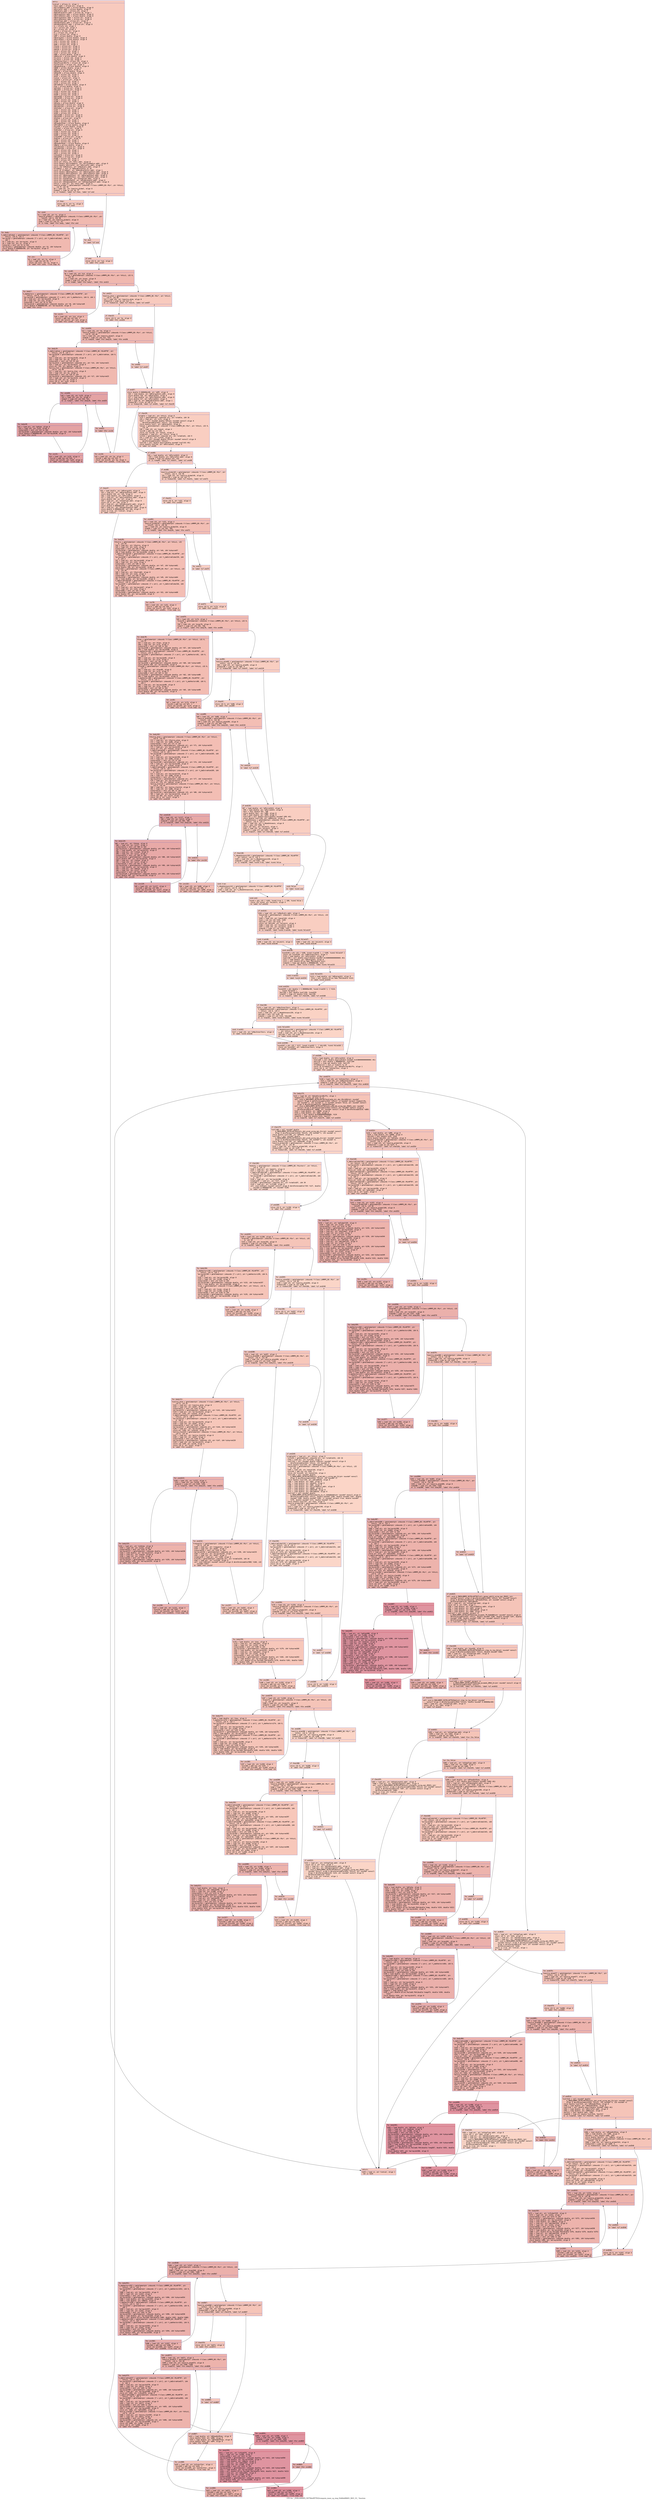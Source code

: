 digraph "CFG for '_ZN9LAMMPS_NS7MinHFTN22compute_inner_cg_step_EddibddRdS1_RiS1_S1_' function" {
	label="CFG for '_ZN9LAMMPS_NS7MinHFTN22compute_inner_cg_step_EddibddRdS1_RiS1_S1_' function";

	Node0x556e844e2790 [shape=record,color="#3d50c3ff", style=filled, fillcolor="#ef886b70" fontname="Courier",label="{entry:\l|  %retval = alloca i1, align 1\l  %this.addr = alloca ptr, align 8\l  %dTrustRadius.addr = alloca double, align 8\l  %dForceTol.addr = alloca double, align 8\l  %nMaxEvals.addr = alloca i32, align 4\l  %bHaveEvalAtXin.addr = alloca i8, align 1\l  %dEnergyAtXin.addr = alloca double, align 8\l  %dForce2AtXin.addr = alloca double, align 8\l  %dEnergyAtXout.addr = alloca ptr, align 8\l  %dForce2AtXout.addr = alloca ptr, align 8\l  %nStepType.addr = alloca ptr, align 8\l  %dStepLength2.addr = alloca ptr, align 8\l  %dStepLengthInf.addr = alloca ptr, align 8\l  %i = alloca i32, align 4\l  %i4 = alloca i32, align 4\l  %m = alloca i32, align 4\l  %pAtom = alloca ptr, align 8\l  %n = alloca i32, align 4\l  %i25 = alloca i32, align 4\l  %dPP = alloca double, align 8\l  %dEnergyAtX = alloca double, align 8\l  %dForce2AtX = alloca double, align 8\l  %i52 = alloca i32, align 4\l  %i74 = alloca i32, align 4\l  %m98 = alloca i32, align 4\l  %fatom = alloca ptr, align 8\l  %rAtom = alloca ptr, align 8\l  %dAtom = alloca ptr, align 8\l  %n113 = alloca i32, align 4\l  %i117 = alloca i32, align 4\l  %dRR = alloca double, align 8\l  %dR0norm2 = alloca double, align 8\l  %nLimit1 = alloca i32, align 4\l  %nLimit2 = alloca i32, align 4\l  %nMaxInnerIters = alloca i32, align 4\l  %bUseForwardDiffs = alloca i8, align 1\l  %nInnerIter = alloca i32, align 4\l  %dDummyEnergy = alloca double, align 8\l  %dDHD = alloca double, align 8\l  %dDD = alloca double, align 8\l  %dPdotD = alloca double, align 8\l  %dPdotHD = alloca double, align 8\l  %i190 = alloca i32, align 4\l  %m207 = alloca i32, align 4\l  %xatom = alloca ptr, align 8\l  %xkAtom = alloca ptr, align 8\l  %n218 = alloca i32, align 4\l  %i222 = alloca i32, align 4\l  %dGradDotD = alloca double, align 8\l  %tau = alloca double, align 8\l  %pGlobal = alloca ptr, align 8\l  %dGlobal = alloca ptr, align 8\l  %i255 = alloca i32, align 4\l  %i269 = alloca i32, align 4\l  %m289 = alloca i32, align 4\l  %pAtom294 = alloca ptr, align 8\l  %dAtom299 = alloca ptr, align 8\l  %n304 = alloca i32, align 4\l  %i308 = alloca i32, align 4\l  %dAlpha = alloca double, align 8\l  %pGlobal329 = alloca ptr, align 8\l  %dGlobal332 = alloca ptr, align 8\l  %d1Global = alloca ptr, align 8\l  %i337 = alloca i32, align 4\l  %i355 = alloca i32, align 4\l  %m383 = alloca i32, align 4\l  %pAtom388 = alloca ptr, align 8\l  %dAtom393 = alloca ptr, align 8\l  %d1Atom = alloca ptr, align 8\l  %n402 = alloca i32, align 4\l  %i406 = alloca i32, align 4\l  %dPnewDotPnew = alloca double, align 8\l  %dPoldDotD = alloca double, align 8\l  %tau426 = alloca double, align 8\l  %rGlobal = alloca ptr, align 8\l  %hdGlobal = alloca ptr, align 8\l  %i445 = alloca i32, align 4\l  %i459 = alloca i32, align 4\l  %m480 = alloca i32, align 4\l  %rAtom485 = alloca ptr, align 8\l  %hdAtom = alloca ptr, align 8\l  %n494 = alloca i32, align 4\l  %i498 = alloca i32, align 4\l  %dRnewDotRnew = alloca double, align 8\l  %dBeta = alloca double, align 8\l  %rGlobal525 = alloca ptr, align 8\l  %dGlobal528 = alloca ptr, align 8\l  %i531 = alloca i32, align 4\l  %i547 = alloca i32, align 4\l  %m571 = alloca i32, align 4\l  %rAtom576 = alloca ptr, align 8\l  %dAtom581 = alloca ptr, align 8\l  %n586 = alloca i32, align 4\l  %i590 = alloca i32, align 4\l  store ptr %this, ptr %this.addr, align 8\l  store double %dTrustRadius, ptr %dTrustRadius.addr, align 8\l  store double %dForceTol, ptr %dForceTol.addr, align 8\l  store i32 %nMaxEvals, ptr %nMaxEvals.addr, align 4\l  %frombool = zext i1 %bHaveEvalAtXin to i8\l  store i8 %frombool, ptr %bHaveEvalAtXin.addr, align 1\l  store double %dEnergyAtXin, ptr %dEnergyAtXin.addr, align 8\l  store double %dForce2AtXin, ptr %dForce2AtXin.addr, align 8\l  store ptr %dEnergyAtXout, ptr %dEnergyAtXout.addr, align 8\l  store ptr %dForce2AtXout, ptr %dForce2AtXout.addr, align 8\l  store ptr %nStepType, ptr %nStepType.addr, align 8\l  store ptr %dStepLength2, ptr %dStepLength2.addr, align 8\l  store ptr %dStepLengthInf, ptr %dStepLengthInf.addr, align 8\l  %this1 = load ptr, ptr %this.addr, align 8\l  %nextra_global = getelementptr inbounds %\"class.LAMMPS_NS::Min\", ptr %this1,\l... i32 0, i32 58\l  %0 = load i32, ptr %nextra_global, align 8\l  %tobool = icmp ne i32 %0, 0\l  br i1 %tobool, label %if.then, label %if.end\l|{<s0>T|<s1>F}}"];
	Node0x556e844e2790:s0 -> Node0x556e844e2840[tooltip="entry -> if.then\nProbability 62.50%" ];
	Node0x556e844e2790:s1 -> Node0x556e844e8240[tooltip="entry -> if.end\nProbability 37.50%" ];
	Node0x556e844e2840 [shape=record,color="#3d50c3ff", style=filled, fillcolor="#f08b6e70" fontname="Courier",label="{if.then:\l|  store i32 0, ptr %i, align 4\l  br label %for.cond\l}"];
	Node0x556e844e2840 -> Node0x556e844e8400[tooltip="if.then -> for.cond\nProbability 100.00%" ];
	Node0x556e844e8400 [shape=record,color="#3d50c3ff", style=filled, fillcolor="#de614d70" fontname="Courier",label="{for.cond:\l|  %1 = load i32, ptr %i, align 4\l  %nextra_global2 = getelementptr inbounds %\"class.LAMMPS_NS::Min\", ptr\l... %this1, i32 0, i32 58\l  %2 = load i32, ptr %nextra_global2, align 8\l  %cmp = icmp slt i32 %1, %2\l  br i1 %cmp, label %for.body, label %for.end\l|{<s0>T|<s1>F}}"];
	Node0x556e844e8400:s0 -> Node0x556e844e86a0[tooltip="for.cond -> for.body\nProbability 96.88%" ];
	Node0x556e844e8400:s1 -> Node0x556e844e8720[tooltip="for.cond -> for.end\nProbability 3.12%" ];
	Node0x556e844e86a0 [shape=record,color="#3d50c3ff", style=filled, fillcolor="#de614d70" fontname="Courier",label="{for.body:\l|  %_daExtraGlobal = getelementptr inbounds %\"class.LAMMPS_NS::MinHFTN\", ptr\l... %this1, i32 0, i32 3\l  %arrayidx = getelementptr inbounds [7 x ptr], ptr %_daExtraGlobal, i64 0,\l... i64 1\l  %3 = load ptr, ptr %arrayidx, align 8\l  %4 = load i32, ptr %i, align 4\l  %idxprom = sext i32 %4 to i64\l  %arrayidx3 = getelementptr inbounds double, ptr %3, i64 %idxprom\l  store double 0.000000e+00, ptr %arrayidx3, align 8\l  br label %for.inc\l}"];
	Node0x556e844e86a0 -> Node0x556e844e8d20[tooltip="for.body -> for.inc\nProbability 100.00%" ];
	Node0x556e844e8d20 [shape=record,color="#3d50c3ff", style=filled, fillcolor="#de614d70" fontname="Courier",label="{for.inc:\l|  %5 = load i32, ptr %i, align 4\l  %inc = add nsw i32 %5, 1\l  store i32 %inc, ptr %i, align 4\l  br label %for.cond, !llvm.loop !6\l}"];
	Node0x556e844e8d20 -> Node0x556e844e8400[tooltip="for.inc -> for.cond\nProbability 100.00%" ];
	Node0x556e844e8720 [shape=record,color="#3d50c3ff", style=filled, fillcolor="#f08b6e70" fontname="Courier",label="{for.end:\l|  br label %if.end\l}"];
	Node0x556e844e8720 -> Node0x556e844e8240[tooltip="for.end -> if.end\nProbability 100.00%" ];
	Node0x556e844e8240 [shape=record,color="#3d50c3ff", style=filled, fillcolor="#ef886b70" fontname="Courier",label="{if.end:\l|  store i32 0, ptr %i4, align 4\l  br label %for.cond5\l}"];
	Node0x556e844e8240 -> Node0x556e8445f8e0[tooltip="if.end -> for.cond5\nProbability 100.00%" ];
	Node0x556e8445f8e0 [shape=record,color="#3d50c3ff", style=filled, fillcolor="#dc5d4a70" fontname="Courier",label="{for.cond5:\l|  %6 = load i32, ptr %i4, align 4\l  %nvec = getelementptr inbounds %\"class.LAMMPS_NS::Min\", ptr %this1, i32 0,\l... i32 55\l  %7 = load i32, ptr %nvec, align 8\l  %cmp6 = icmp slt i32 %6, %7\l  br i1 %cmp6, label %for.body7, label %for.end13\l|{<s0>T|<s1>F}}"];
	Node0x556e8445f8e0:s0 -> Node0x556e8445fc60[tooltip="for.cond5 -> for.body7\nProbability 96.88%" ];
	Node0x556e8445f8e0:s1 -> Node0x556e8445fce0[tooltip="for.cond5 -> for.end13\nProbability 3.12%" ];
	Node0x556e8445fc60 [shape=record,color="#3d50c3ff", style=filled, fillcolor="#dc5d4a70" fontname="Courier",label="{for.body7:\l|  %_daAVectors = getelementptr inbounds %\"class.LAMMPS_NS::MinHFTN\", ptr\l... %this1, i32 0, i32 1\l  %arrayidx8 = getelementptr inbounds [7 x ptr], ptr %_daAVectors, i64 0, i64 1\l  %8 = load ptr, ptr %arrayidx8, align 8\l  %9 = load i32, ptr %i4, align 4\l  %idxprom9 = sext i32 %9 to i64\l  %arrayidx10 = getelementptr inbounds double, ptr %8, i64 %idxprom9\l  store double 0.000000e+00, ptr %arrayidx10, align 8\l  br label %for.inc11\l}"];
	Node0x556e8445fc60 -> Node0x556e844ea660[tooltip="for.body7 -> for.inc11\nProbability 100.00%" ];
	Node0x556e844ea660 [shape=record,color="#3d50c3ff", style=filled, fillcolor="#dc5d4a70" fontname="Courier",label="{for.inc11:\l|  %10 = load i32, ptr %i4, align 4\l  %inc12 = add nsw i32 %10, 1\l  store i32 %inc12, ptr %i4, align 4\l  br label %for.cond5, !llvm.loop !8\l}"];
	Node0x556e844ea660 -> Node0x556e8445f8e0[tooltip="for.inc11 -> for.cond5\nProbability 100.00%" ];
	Node0x556e8445fce0 [shape=record,color="#3d50c3ff", style=filled, fillcolor="#ef886b70" fontname="Courier",label="{for.end13:\l|  %nextra_atom = getelementptr inbounds %\"class.LAMMPS_NS::Min\", ptr %this1,\l... i32 0, i32 60\l  %11 = load i32, ptr %nextra_atom, align 8\l  %tobool14 = icmp ne i32 %11, 0\l  br i1 %tobool14, label %if.then15, label %if.end37\l|{<s0>T|<s1>F}}"];
	Node0x556e8445fce0:s0 -> Node0x556e844eacf0[tooltip="for.end13 -> if.then15\nProbability 62.50%" ];
	Node0x556e8445fce0:s1 -> Node0x556e844ead70[tooltip="for.end13 -> if.end37\nProbability 37.50%" ];
	Node0x556e844eacf0 [shape=record,color="#3d50c3ff", style=filled, fillcolor="#f08b6e70" fontname="Courier",label="{if.then15:\l|  store i32 0, ptr %m, align 4\l  br label %for.cond16\l}"];
	Node0x556e844eacf0 -> Node0x556e844eaf40[tooltip="if.then15 -> for.cond16\nProbability 100.00%" ];
	Node0x556e844eaf40 [shape=record,color="#3d50c3ff", style=filled, fillcolor="#de614d70" fontname="Courier",label="{for.cond16:\l|  %12 = load i32, ptr %m, align 4\l  %nextra_atom17 = getelementptr inbounds %\"class.LAMMPS_NS::Min\", ptr %this1,\l... i32 0, i32 60\l  %13 = load i32, ptr %nextra_atom17, align 8\l  %cmp18 = icmp slt i32 %12, %13\l  br i1 %cmp18, label %for.body19, label %for.end36\l|{<s0>T|<s1>F}}"];
	Node0x556e844eaf40:s0 -> Node0x556e844eb2d0[tooltip="for.cond16 -> for.body19\nProbability 96.88%" ];
	Node0x556e844eaf40:s1 -> Node0x556e844eb350[tooltip="for.cond16 -> for.end36\nProbability 3.12%" ];
	Node0x556e844eb2d0 [shape=record,color="#3d50c3ff", style=filled, fillcolor="#de614d70" fontname="Courier",label="{for.body19:\l|  %_daExtraAtom = getelementptr inbounds %\"class.LAMMPS_NS::MinHFTN\", ptr\l... %this1, i32 0, i32 2\l  %arrayidx20 = getelementptr inbounds [7 x ptr], ptr %_daExtraAtom, i64 0,\l... i64 1\l  %14 = load ptr, ptr %arrayidx20, align 8\l  %15 = load i32, ptr %m, align 4\l  %idxprom21 = sext i32 %15 to i64\l  %arrayidx22 = getelementptr inbounds ptr, ptr %14, i64 %idxprom21\l  %16 = load ptr, ptr %arrayidx22, align 8\l  store ptr %16, ptr %pAtom, align 8\l  %extra_nlen = getelementptr inbounds %\"class.LAMMPS_NS::Min\", ptr %this1,\l... i32 0, i32 64\l  %17 = load ptr, ptr %extra_nlen, align 8\l  %18 = load i32, ptr %m, align 4\l  %idxprom23 = sext i32 %18 to i64\l  %arrayidx24 = getelementptr inbounds i32, ptr %17, i64 %idxprom23\l  %19 = load i32, ptr %arrayidx24, align 4\l  store i32 %19, ptr %n, align 4\l  store i32 0, ptr %i25, align 4\l  br label %for.cond26\l}"];
	Node0x556e844eb2d0 -> Node0x556e844ebf10[tooltip="for.body19 -> for.cond26\nProbability 100.00%" ];
	Node0x556e844ebf10 [shape=record,color="#3d50c3ff", style=filled, fillcolor="#c32e3170" fontname="Courier",label="{for.cond26:\l|  %20 = load i32, ptr %i25, align 4\l  %21 = load i32, ptr %n, align 4\l  %cmp27 = icmp slt i32 %20, %21\l  br i1 %cmp27, label %for.body28, label %for.end33\l|{<s0>T|<s1>F}}"];
	Node0x556e844ebf10:s0 -> Node0x556e844ec1b0[tooltip="for.cond26 -> for.body28\nProbability 96.88%" ];
	Node0x556e844ebf10:s1 -> Node0x556e844ec230[tooltip="for.cond26 -> for.end33\nProbability 3.12%" ];
	Node0x556e844ec1b0 [shape=record,color="#3d50c3ff", style=filled, fillcolor="#c32e3170" fontname="Courier",label="{for.body28:\l|  %22 = load ptr, ptr %pAtom, align 8\l  %23 = load i32, ptr %i25, align 4\l  %idxprom29 = sext i32 %23 to i64\l  %arrayidx30 = getelementptr inbounds double, ptr %22, i64 %idxprom29\l  store double 0.000000e+00, ptr %arrayidx30, align 8\l  br label %for.inc31\l}"];
	Node0x556e844ec1b0 -> Node0x556e844ec670[tooltip="for.body28 -> for.inc31\nProbability 100.00%" ];
	Node0x556e844ec670 [shape=record,color="#3d50c3ff", style=filled, fillcolor="#c32e3170" fontname="Courier",label="{for.inc31:\l|  %24 = load i32, ptr %i25, align 4\l  %inc32 = add nsw i32 %24, 1\l  store i32 %inc32, ptr %i25, align 4\l  br label %for.cond26, !llvm.loop !9\l}"];
	Node0x556e844ec670 -> Node0x556e844ebf10[tooltip="for.inc31 -> for.cond26\nProbability 100.00%" ];
	Node0x556e844ec230 [shape=record,color="#3d50c3ff", style=filled, fillcolor="#de614d70" fontname="Courier",label="{for.end33:\l|  br label %for.inc34\l}"];
	Node0x556e844ec230 -> Node0x556e844ecaf0[tooltip="for.end33 -> for.inc34\nProbability 100.00%" ];
	Node0x556e844ecaf0 [shape=record,color="#3d50c3ff", style=filled, fillcolor="#de614d70" fontname="Courier",label="{for.inc34:\l|  %25 = load i32, ptr %m, align 4\l  %inc35 = add nsw i32 %25, 1\l  store i32 %inc35, ptr %m, align 4\l  br label %for.cond16, !llvm.loop !10\l}"];
	Node0x556e844ecaf0 -> Node0x556e844eaf40[tooltip="for.inc34 -> for.cond16\nProbability 100.00%" ];
	Node0x556e844eb350 [shape=record,color="#3d50c3ff", style=filled, fillcolor="#f08b6e70" fontname="Courier",label="{for.end36:\l|  br label %if.end37\l}"];
	Node0x556e844eb350 -> Node0x556e844ead70[tooltip="for.end36 -> if.end37\nProbability 100.00%" ];
	Node0x556e844ead70 [shape=record,color="#3d50c3ff", style=filled, fillcolor="#ef886b70" fontname="Courier",label="{if.end37:\l|  store double 0.000000e+00, ptr %dPP, align 8\l  %26 = load double, ptr %dEnergyAtXin.addr, align 8\l  store double %26, ptr %dEnergyAtX, align 8\l  %27 = load double, ptr %dForce2AtXin.addr, align 8\l  store double %27, ptr %dForce2AtX, align 8\l  %28 = load i8, ptr %bHaveEvalAtXin.addr, align 1\l  %tobool38 = trunc i8 %28 to i1\l  br i1 %tobool38, label %if.end45, label %if.then39\l|{<s0>T|<s1>F}}"];
	Node0x556e844ead70:s0 -> Node0x556e844ed410[tooltip="if.end37 -> if.end45\nProbability 50.00%" ];
	Node0x556e844ead70:s1 -> Node0x556e844ed460[tooltip="if.end37 -> if.then39\nProbability 50.00%" ];
	Node0x556e844ed460 [shape=record,color="#3d50c3ff", style=filled, fillcolor="#f2907270" fontname="Courier",label="{if.then39:\l|  %vtable = load ptr, ptr %this1, align 8\l  %vfn = getelementptr inbounds ptr, ptr %vtable, i64 16\l  %29 = load ptr, ptr %vfn, align 8\l  %call = call noundef double %29(ptr noundef nonnull align 8\l... dereferenceable(632) %this1, i32 noundef 0)\l  store double %call, ptr %dEnergyAtX, align 8\l  %neval = getelementptr inbounds %\"class.LAMMPS_NS::Min\", ptr %this1, i32 0,\l... i32 10\l  %30 = load i32, ptr %neval, align 4\l  %inc40 = add nsw i32 %30, 1\l  store i32 %inc40, ptr %neval, align 4\l  %vtable41 = load ptr, ptr %this1, align 8\l  %vfn42 = getelementptr inbounds ptr, ptr %vtable41, i64 9\l  %31 = load ptr, ptr %vfn42, align 8\l  %call43 = call noundef double %31(ptr noundef nonnull align 8\l... dereferenceable(632) %this1)\l  %call44 = call double @sqrt(double noundef %call43) #11\l  store double %call44, ptr %dForce2AtX, align 8\l  br label %if.end45\l}"];
	Node0x556e844ed460 -> Node0x556e844ed410[tooltip="if.then39 -> if.end45\nProbability 100.00%" ];
	Node0x556e844ed410 [shape=record,color="#3d50c3ff", style=filled, fillcolor="#ef886b70" fontname="Courier",label="{if.end45:\l|  %32 = load double, ptr %dForce2AtX, align 8\l  %33 = load double, ptr %dForceTol.addr, align 8\l  %cmp46 = fcmp ole double %32, %33\l  br i1 %cmp46, label %if.then47, label %if.end48\l|{<s0>T|<s1>F}}"];
	Node0x556e844ed410:s0 -> Node0x556e844ee2e0[tooltip="if.end45 -> if.then47\nProbability 50.00%" ];
	Node0x556e844ed410:s1 -> Node0x556e844ee360[tooltip="if.end45 -> if.end48\nProbability 50.00%" ];
	Node0x556e844ee2e0 [shape=record,color="#3d50c3ff", style=filled, fillcolor="#f2907270" fontname="Courier",label="{if.then47:\l|  %34 = load double, ptr %dEnergyAtX, align 8\l  %35 = load ptr, ptr %dEnergyAtXout.addr, align 8\l  store double %34, ptr %35, align 8\l  %36 = load double, ptr %dForce2AtX, align 8\l  %37 = load ptr, ptr %dForce2AtXout.addr, align 8\l  store double %36, ptr %37, align 8\l  %38 = load ptr, ptr %nStepType.addr, align 8\l  store i32 0, ptr %38, align 4\l  %39 = load ptr, ptr %dStepLength2.addr, align 8\l  store double 0.000000e+00, ptr %39, align 8\l  %40 = load ptr, ptr %dStepLengthInf.addr, align 8\l  store double 0.000000e+00, ptr %40, align 8\l  store i1 true, ptr %retval, align 1\l  br label %return\l}"];
	Node0x556e844ee2e0 -> Node0x556e844eec30[tooltip="if.then47 -> return\nProbability 100.00%" ];
	Node0x556e844ee360 [shape=record,color="#3d50c3ff", style=filled, fillcolor="#f2907270" fontname="Courier",label="{if.end48:\l|  %nextra_global49 = getelementptr inbounds %\"class.LAMMPS_NS::Min\", ptr\l... %this1, i32 0, i32 58\l  %41 = load i32, ptr %nextra_global49, align 8\l  %tobool50 = icmp ne i32 %41, 0\l  br i1 %tobool50, label %if.then51, label %if.end73\l|{<s0>T|<s1>F}}"];
	Node0x556e844ee360:s0 -> Node0x556e844eeee0[tooltip="if.end48 -> if.then51\nProbability 62.50%" ];
	Node0x556e844ee360:s1 -> Node0x556e844eef60[tooltip="if.end48 -> if.end73\nProbability 37.50%" ];
	Node0x556e844eeee0 [shape=record,color="#3d50c3ff", style=filled, fillcolor="#f3947570" fontname="Courier",label="{if.then51:\l|  store i32 0, ptr %i52, align 4\l  br label %for.cond53\l}"];
	Node0x556e844eeee0 -> Node0x556e844ef130[tooltip="if.then51 -> for.cond53\nProbability 100.00%" ];
	Node0x556e844ef130 [shape=record,color="#3d50c3ff", style=filled, fillcolor="#e36c5570" fontname="Courier",label="{for.cond53:\l|  %42 = load i32, ptr %i52, align 4\l  %nextra_global54 = getelementptr inbounds %\"class.LAMMPS_NS::Min\", ptr\l... %this1, i32 0, i32 58\l  %43 = load i32, ptr %nextra_global54, align 8\l  %cmp55 = icmp slt i32 %42, %43\l  br i1 %cmp55, label %for.body56, label %for.end72\l|{<s0>T|<s1>F}}"];
	Node0x556e844ef130:s0 -> Node0x556e844ef4f0[tooltip="for.cond53 -> for.body56\nProbability 96.88%" ];
	Node0x556e844ef130:s1 -> Node0x556e844ef540[tooltip="for.cond53 -> for.end72\nProbability 3.12%" ];
	Node0x556e844ef4f0 [shape=record,color="#3d50c3ff", style=filled, fillcolor="#e36c5570" fontname="Courier",label="{for.body56:\l|  %fextra = getelementptr inbounds %\"class.LAMMPS_NS::Min\", ptr %this1, i32\l... 0, i32 59\l  %44 = load ptr, ptr %fextra, align 8\l  %45 = load i32, ptr %i52, align 4\l  %idxprom57 = sext i32 %45 to i64\l  %arrayidx58 = getelementptr inbounds double, ptr %44, i64 %idxprom57\l  %46 = load double, ptr %arrayidx58, align 8\l  %_daExtraGlobal59 = getelementptr inbounds %\"class.LAMMPS_NS::MinHFTN\", ptr\l... %this1, i32 0, i32 3\l  %arrayidx60 = getelementptr inbounds [7 x ptr], ptr %_daExtraGlobal59, i64\l... 0, i64 4\l  %47 = load ptr, ptr %arrayidx60, align 8\l  %48 = load i32, ptr %i52, align 4\l  %idxprom61 = sext i32 %48 to i64\l  %arrayidx62 = getelementptr inbounds double, ptr %47, i64 %idxprom61\l  store double %46, ptr %arrayidx62, align 8\l  %fextra63 = getelementptr inbounds %\"class.LAMMPS_NS::Min\", ptr %this1, i32\l... 0, i32 59\l  %49 = load ptr, ptr %fextra63, align 8\l  %50 = load i32, ptr %i52, align 4\l  %idxprom64 = sext i32 %50 to i64\l  %arrayidx65 = getelementptr inbounds double, ptr %49, i64 %idxprom64\l  %51 = load double, ptr %arrayidx65, align 8\l  %_daExtraGlobal66 = getelementptr inbounds %\"class.LAMMPS_NS::MinHFTN\", ptr\l... %this1, i32 0, i32 3\l  %arrayidx67 = getelementptr inbounds [7 x ptr], ptr %_daExtraGlobal66, i64\l... 0, i64 2\l  %52 = load ptr, ptr %arrayidx67, align 8\l  %53 = load i32, ptr %i52, align 4\l  %idxprom68 = sext i32 %53 to i64\l  %arrayidx69 = getelementptr inbounds double, ptr %52, i64 %idxprom68\l  store double %51, ptr %arrayidx69, align 8\l  br label %for.inc70\l}"];
	Node0x556e844ef4f0 -> Node0x556e844e7490[tooltip="for.body56 -> for.inc70\nProbability 100.00%" ];
	Node0x556e844e7490 [shape=record,color="#3d50c3ff", style=filled, fillcolor="#e36c5570" fontname="Courier",label="{for.inc70:\l|  %54 = load i32, ptr %i52, align 4\l  %inc71 = add nsw i32 %54, 1\l  store i32 %inc71, ptr %i52, align 4\l  br label %for.cond53, !llvm.loop !11\l}"];
	Node0x556e844e7490 -> Node0x556e844ef130[tooltip="for.inc70 -> for.cond53\nProbability 100.00%" ];
	Node0x556e844ef540 [shape=record,color="#3d50c3ff", style=filled, fillcolor="#f3947570" fontname="Courier",label="{for.end72:\l|  br label %if.end73\l}"];
	Node0x556e844ef540 -> Node0x556e844eef60[tooltip="for.end72 -> if.end73\nProbability 100.00%" ];
	Node0x556e844eef60 [shape=record,color="#3d50c3ff", style=filled, fillcolor="#f2907270" fontname="Courier",label="{if.end73:\l|  store i32 0, ptr %i74, align 4\l  br label %for.cond75\l}"];
	Node0x556e844eef60 -> Node0x556e844a9ff0[tooltip="if.end73 -> for.cond75\nProbability 100.00%" ];
	Node0x556e844a9ff0 [shape=record,color="#3d50c3ff", style=filled, fillcolor="#e1675170" fontname="Courier",label="{for.cond75:\l|  %55 = load i32, ptr %i74, align 4\l  %nvec76 = getelementptr inbounds %\"class.LAMMPS_NS::Min\", ptr %this1, i32 0,\l... i32 55\l  %56 = load i32, ptr %nvec76, align 8\l  %cmp77 = icmp slt i32 %55, %56\l  br i1 %cmp77, label %for.body78, label %for.end94\l|{<s0>T|<s1>F}}"];
	Node0x556e844a9ff0:s0 -> Node0x556e844aa340[tooltip="for.cond75 -> for.body78\nProbability 96.88%" ];
	Node0x556e844a9ff0:s1 -> Node0x556e844aa3c0[tooltip="for.cond75 -> for.end94\nProbability 3.12%" ];
	Node0x556e844aa340 [shape=record,color="#3d50c3ff", style=filled, fillcolor="#e1675170" fontname="Courier",label="{for.body78:\l|  %fvec = getelementptr inbounds %\"class.LAMMPS_NS::Min\", ptr %this1, i32 0,\l... i32 57\l  %57 = load ptr, ptr %fvec, align 8\l  %58 = load i32, ptr %i74, align 4\l  %idxprom79 = sext i32 %58 to i64\l  %arrayidx80 = getelementptr inbounds double, ptr %57, i64 %idxprom79\l  %59 = load double, ptr %arrayidx80, align 8\l  %_daAVectors81 = getelementptr inbounds %\"class.LAMMPS_NS::MinHFTN\", ptr\l... %this1, i32 0, i32 1\l  %arrayidx82 = getelementptr inbounds [7 x ptr], ptr %_daAVectors81, i64 0,\l... i64 4\l  %60 = load ptr, ptr %arrayidx82, align 8\l  %61 = load i32, ptr %i74, align 4\l  %idxprom83 = sext i32 %61 to i64\l  %arrayidx84 = getelementptr inbounds double, ptr %60, i64 %idxprom83\l  store double %59, ptr %arrayidx84, align 8\l  %fvec85 = getelementptr inbounds %\"class.LAMMPS_NS::Min\", ptr %this1, i32 0,\l... i32 57\l  %62 = load ptr, ptr %fvec85, align 8\l  %63 = load i32, ptr %i74, align 4\l  %idxprom86 = sext i32 %63 to i64\l  %arrayidx87 = getelementptr inbounds double, ptr %62, i64 %idxprom86\l  %64 = load double, ptr %arrayidx87, align 8\l  %_daAVectors88 = getelementptr inbounds %\"class.LAMMPS_NS::MinHFTN\", ptr\l... %this1, i32 0, i32 1\l  %arrayidx89 = getelementptr inbounds [7 x ptr], ptr %_daAVectors88, i64 0,\l... i64 2\l  %65 = load ptr, ptr %arrayidx89, align 8\l  %66 = load i32, ptr %i74, align 4\l  %idxprom90 = sext i32 %66 to i64\l  %arrayidx91 = getelementptr inbounds double, ptr %65, i64 %idxprom90\l  store double %64, ptr %arrayidx91, align 8\l  br label %for.inc92\l}"];
	Node0x556e844aa340 -> Node0x556e844ab670[tooltip="for.body78 -> for.inc92\nProbability 100.00%" ];
	Node0x556e844ab670 [shape=record,color="#3d50c3ff", style=filled, fillcolor="#e1675170" fontname="Courier",label="{for.inc92:\l|  %67 = load i32, ptr %i74, align 4\l  %inc93 = add nsw i32 %67, 1\l  store i32 %inc93, ptr %i74, align 4\l  br label %for.cond75, !llvm.loop !12\l}"];
	Node0x556e844ab670 -> Node0x556e844a9ff0[tooltip="for.inc92 -> for.cond75\nProbability 100.00%" ];
	Node0x556e844aa3c0 [shape=record,color="#3d50c3ff", style=filled, fillcolor="#f2907270" fontname="Courier",label="{for.end94:\l|  %nextra_atom95 = getelementptr inbounds %\"class.LAMMPS_NS::Min\", ptr\l... %this1, i32 0, i32 60\l  %68 = load i32, ptr %nextra_atom95, align 8\l  %tobool96 = icmp ne i32 %68, 0\l  br i1 %tobool96, label %if.then97, label %if.end135\l|{<s0>T|<s1>F}}"];
	Node0x556e844aa3c0:s0 -> Node0x556e844abd20[tooltip="for.end94 -> if.then97\nProbability 62.50%" ];
	Node0x556e844aa3c0:s1 -> Node0x556e844abda0[tooltip="for.end94 -> if.end135\nProbability 37.50%" ];
	Node0x556e844abd20 [shape=record,color="#3d50c3ff", style=filled, fillcolor="#f3947570" fontname="Courier",label="{if.then97:\l|  store i32 0, ptr %m98, align 4\l  br label %for.cond99\l}"];
	Node0x556e844abd20 -> Node0x556e844abf70[tooltip="if.then97 -> for.cond99\nProbability 100.00%" ];
	Node0x556e844abf70 [shape=record,color="#3d50c3ff", style=filled, fillcolor="#e36c5570" fontname="Courier",label="{for.cond99:\l|  %69 = load i32, ptr %m98, align 4\l  %nextra_atom100 = getelementptr inbounds %\"class.LAMMPS_NS::Min\", ptr\l... %this1, i32 0, i32 60\l  %70 = load i32, ptr %nextra_atom100, align 8\l  %cmp101 = icmp slt i32 %69, %70\l  br i1 %cmp101, label %for.body102, label %for.end134\l|{<s0>T|<s1>F}}"];
	Node0x556e844abf70:s0 -> Node0x556e844ac300[tooltip="for.cond99 -> for.body102\nProbability 96.88%" ];
	Node0x556e844abf70:s1 -> Node0x556e844ac380[tooltip="for.cond99 -> for.end134\nProbability 3.12%" ];
	Node0x556e844ac300 [shape=record,color="#3d50c3ff", style=filled, fillcolor="#e36c5570" fontname="Courier",label="{for.body102:\l|  %fextra_atom = getelementptr inbounds %\"class.LAMMPS_NS::Min\", ptr %this1,\l... i32 0, i32 62\l  %71 = load ptr, ptr %fextra_atom, align 8\l  %72 = load i32, ptr %m98, align 4\l  %idxprom103 = sext i32 %72 to i64\l  %arrayidx104 = getelementptr inbounds ptr, ptr %71, i64 %idxprom103\l  %73 = load ptr, ptr %arrayidx104, align 8\l  store ptr %73, ptr %fatom, align 8\l  %_daExtraAtom105 = getelementptr inbounds %\"class.LAMMPS_NS::MinHFTN\", ptr\l... %this1, i32 0, i32 2\l  %arrayidx106 = getelementptr inbounds [7 x ptr], ptr %_daExtraAtom105, i64\l... 0, i64 4\l  %74 = load ptr, ptr %arrayidx106, align 8\l  %75 = load i32, ptr %m98, align 4\l  %idxprom107 = sext i32 %75 to i64\l  %arrayidx108 = getelementptr inbounds ptr, ptr %74, i64 %idxprom107\l  %76 = load ptr, ptr %arrayidx108, align 8\l  store ptr %76, ptr %rAtom, align 8\l  %_daExtraAtom109 = getelementptr inbounds %\"class.LAMMPS_NS::MinHFTN\", ptr\l... %this1, i32 0, i32 2\l  %arrayidx110 = getelementptr inbounds [7 x ptr], ptr %_daExtraAtom109, i64\l... 0, i64 2\l  %77 = load ptr, ptr %arrayidx110, align 8\l  %78 = load i32, ptr %m98, align 4\l  %idxprom111 = sext i32 %78 to i64\l  %arrayidx112 = getelementptr inbounds ptr, ptr %77, i64 %idxprom111\l  %79 = load ptr, ptr %arrayidx112, align 8\l  store ptr %79, ptr %dAtom, align 8\l  %extra_nlen114 = getelementptr inbounds %\"class.LAMMPS_NS::Min\", ptr %this1,\l... i32 0, i32 64\l  %80 = load ptr, ptr %extra_nlen114, align 8\l  %81 = load i32, ptr %m98, align 4\l  %idxprom115 = sext i32 %81 to i64\l  %arrayidx116 = getelementptr inbounds i32, ptr %80, i64 %idxprom115\l  %82 = load i32, ptr %arrayidx116, align 4\l  store i32 %82, ptr %n113, align 4\l  store i32 0, ptr %i117, align 4\l  br label %for.cond118\l}"];
	Node0x556e844ac300 -> Node0x556e844ad930[tooltip="for.body102 -> for.cond118\nProbability 100.00%" ];
	Node0x556e844ad930 [shape=record,color="#3d50c3ff", style=filled, fillcolor="#ca3b3770" fontname="Courier",label="{for.cond118:\l|  %83 = load i32, ptr %i117, align 4\l  %84 = load i32, ptr %n113, align 4\l  %cmp119 = icmp slt i32 %83, %84\l  br i1 %cmp119, label %for.body120, label %for.end131\l|{<s0>T|<s1>F}}"];
	Node0x556e844ad930:s0 -> Node0x556e844adbd0[tooltip="for.cond118 -> for.body120\nProbability 96.88%" ];
	Node0x556e844ad930:s1 -> Node0x556e844adc50[tooltip="for.cond118 -> for.end131\nProbability 3.12%" ];
	Node0x556e844adbd0 [shape=record,color="#3d50c3ff", style=filled, fillcolor="#ca3b3770" fontname="Courier",label="{for.body120:\l|  %85 = load ptr, ptr %fatom, align 8\l  %86 = load i32, ptr %i117, align 4\l  %idxprom121 = sext i32 %86 to i64\l  %arrayidx122 = getelementptr inbounds double, ptr %85, i64 %idxprom121\l  %87 = load double, ptr %arrayidx122, align 8\l  %88 = load ptr, ptr %rAtom, align 8\l  %89 = load i32, ptr %i117, align 4\l  %idxprom123 = sext i32 %89 to i64\l  %arrayidx124 = getelementptr inbounds double, ptr %88, i64 %idxprom123\l  store double %87, ptr %arrayidx124, align 8\l  %90 = load ptr, ptr %fatom, align 8\l  %91 = load i32, ptr %i117, align 4\l  %idxprom125 = sext i32 %91 to i64\l  %arrayidx126 = getelementptr inbounds double, ptr %90, i64 %idxprom125\l  %92 = load double, ptr %arrayidx126, align 8\l  %93 = load ptr, ptr %dAtom, align 8\l  %94 = load i32, ptr %i117, align 4\l  %idxprom127 = sext i32 %94 to i64\l  %arrayidx128 = getelementptr inbounds double, ptr %93, i64 %idxprom127\l  store double %92, ptr %arrayidx128, align 8\l  br label %for.inc129\l}"];
	Node0x556e844adbd0 -> Node0x556e844ae980[tooltip="for.body120 -> for.inc129\nProbability 100.00%" ];
	Node0x556e844ae980 [shape=record,color="#3d50c3ff", style=filled, fillcolor="#ca3b3770" fontname="Courier",label="{for.inc129:\l|  %95 = load i32, ptr %i117, align 4\l  %inc130 = add nsw i32 %95, 1\l  store i32 %inc130, ptr %i117, align 4\l  br label %for.cond118, !llvm.loop !13\l}"];
	Node0x556e844ae980 -> Node0x556e844ad930[tooltip="for.inc129 -> for.cond118\nProbability 100.00%" ];
	Node0x556e844adc50 [shape=record,color="#3d50c3ff", style=filled, fillcolor="#e36c5570" fontname="Courier",label="{for.end131:\l|  br label %for.inc132\l}"];
	Node0x556e844adc50 -> Node0x556e844f0040[tooltip="for.end131 -> for.inc132\nProbability 100.00%" ];
	Node0x556e844f0040 [shape=record,color="#3d50c3ff", style=filled, fillcolor="#e36c5570" fontname="Courier",label="{for.inc132:\l|  %96 = load i32, ptr %m98, align 4\l  %inc133 = add nsw i32 %96, 1\l  store i32 %inc133, ptr %m98, align 4\l  br label %for.cond99, !llvm.loop !14\l}"];
	Node0x556e844f0040 -> Node0x556e844abf70[tooltip="for.inc132 -> for.cond99\nProbability 100.00%" ];
	Node0x556e844ac380 [shape=record,color="#3d50c3ff", style=filled, fillcolor="#f3947570" fontname="Courier",label="{for.end134:\l|  br label %if.end135\l}"];
	Node0x556e844ac380 -> Node0x556e844abda0[tooltip="for.end134 -> if.end135\nProbability 100.00%" ];
	Node0x556e844abda0 [shape=record,color="#3d50c3ff", style=filled, fillcolor="#f2907270" fontname="Courier",label="{if.end135:\l|  %97 = load double, ptr %dForce2AtX, align 8\l  %98 = load double, ptr %dForce2AtX, align 8\l  %mul = fmul double %97, %98\l  store double %mul, ptr %dRR, align 8\l  %99 = load double, ptr %dRR, align 8\l  %call136 = call double @sqrt(double noundef %99) #11\l  store double %call136, ptr %dR0norm2, align 8\l  %_nNumUnknowns = getelementptr inbounds %\"class.LAMMPS_NS::MinHFTN\", ptr\l... %this1, i32 0, i32 4\l  %100 = load i32, ptr %_nNumUnknowns, align 8\l  %div = sdiv i32 %100, 5\l  store i32 %div, ptr %nLimit1, align 4\l  %101 = load i32, ptr %nLimit1, align 4\l  %cmp137 = icmp slt i32 %101, 100\l  br i1 %cmp137, label %if.then138, label %if.end142\l|{<s0>T|<s1>F}}"];
	Node0x556e844abda0:s0 -> Node0x556e8445c0f0[tooltip="if.end135 -> if.then138\nProbability 50.00%" ];
	Node0x556e844abda0:s1 -> Node0x556e8445c170[tooltip="if.end135 -> if.end142\nProbability 50.00%" ];
	Node0x556e8445c0f0 [shape=record,color="#3d50c3ff", style=filled, fillcolor="#f4987a70" fontname="Courier",label="{if.then138:\l|  %_nNumUnknowns139 = getelementptr inbounds %\"class.LAMMPS_NS::MinHFTN\",\l... ptr %this1, i32 0, i32 4\l  %102 = load i32, ptr %_nNumUnknowns139, align 8\l  %cmp140 = icmp slt i32 %102, 100\l  br i1 %cmp140, label %cond.true, label %cond.false\l|{<s0>T|<s1>F}}"];
	Node0x556e8445c0f0:s0 -> Node0x556e8445c550[tooltip="if.then138 -> cond.true\nProbability 50.00%" ];
	Node0x556e8445c0f0:s1 -> Node0x556e8445c5a0[tooltip="if.then138 -> cond.false\nProbability 50.00%" ];
	Node0x556e8445c550 [shape=record,color="#3d50c3ff", style=filled, fillcolor="#f5a08170" fontname="Courier",label="{cond.true:\l|  %_nNumUnknowns141 = getelementptr inbounds %\"class.LAMMPS_NS::MinHFTN\",\l... ptr %this1, i32 0, i32 4\l  %103 = load i32, ptr %_nNumUnknowns141, align 8\l  br label %cond.end\l}"];
	Node0x556e8445c550 -> Node0x556e844b1140[tooltip="cond.true -> cond.end\nProbability 100.00%" ];
	Node0x556e8445c5a0 [shape=record,color="#3d50c3ff", style=filled, fillcolor="#f5a08170" fontname="Courier",label="{cond.false:\l|  br label %cond.end\l}"];
	Node0x556e8445c5a0 -> Node0x556e844b1140[tooltip="cond.false -> cond.end\nProbability 100.00%" ];
	Node0x556e844b1140 [shape=record,color="#3d50c3ff", style=filled, fillcolor="#f4987a70" fontname="Courier",label="{cond.end:\l|  %cond = phi i32 [ %103, %cond.true ], [ 100, %cond.false ]\l  store i32 %cond, ptr %nLimit1, align 4\l  br label %if.end142\l}"];
	Node0x556e844b1140 -> Node0x556e8445c170[tooltip="cond.end -> if.end142\nProbability 100.00%" ];
	Node0x556e8445c170 [shape=record,color="#3d50c3ff", style=filled, fillcolor="#f2907270" fontname="Courier",label="{if.end142:\l|  %104 = load i32, ptr %nMaxEvals.addr, align 4\l  %neval143 = getelementptr inbounds %\"class.LAMMPS_NS::Min\", ptr %this1, i32\l... 0, i32 10\l  %105 = load i32, ptr %neval143, align 4\l  %sub = sub nsw i32 %104, %105\l  %div144 = sdiv i32 %sub, 2\l  store i32 %div144, ptr %nLimit2, align 4\l  %106 = load i32, ptr %nLimit1, align 4\l  %107 = load i32, ptr %nLimit2, align 4\l  %cmp145 = icmp slt i32 %106, %107\l  br i1 %cmp145, label %cond.true146, label %cond.false147\l|{<s0>T|<s1>F}}"];
	Node0x556e8445c170:s0 -> Node0x556e844b1910[tooltip="if.end142 -> cond.true146\nProbability 50.00%" ];
	Node0x556e8445c170:s1 -> Node0x556e844b1960[tooltip="if.end142 -> cond.false147\nProbability 50.00%" ];
	Node0x556e844b1910 [shape=record,color="#3d50c3ff", style=filled, fillcolor="#f4987a70" fontname="Courier",label="{cond.true146:\l|  %108 = load i32, ptr %nLimit1, align 4\l  br label %cond.end148\l}"];
	Node0x556e844b1910 -> Node0x556e844b1b10[tooltip="cond.true146 -> cond.end148\nProbability 100.00%" ];
	Node0x556e844b1960 [shape=record,color="#3d50c3ff", style=filled, fillcolor="#f4987a70" fontname="Courier",label="{cond.false147:\l|  %109 = load i32, ptr %nLimit2, align 4\l  br label %cond.end148\l}"];
	Node0x556e844b1960 -> Node0x556e844b1b10[tooltip="cond.false147 -> cond.end148\nProbability 100.00%" ];
	Node0x556e844b1b10 [shape=record,color="#3d50c3ff", style=filled, fillcolor="#f2907270" fontname="Courier",label="{cond.end148:\l|  %cond149 = phi i32 [ %108, %cond.true146 ], [ %109, %cond.false147 ]\l  store i32 %cond149, ptr %nMaxInnerIters, align 4\l  %110 = load double, ptr %dForce2AtX, align 8\l  %call150 = call double @sqrt(double noundef 0x3CB0000000000000) #11\l  %111 = load double, ptr %dEnergyAtX, align 8\l  %112 = call double @llvm.fabs.f64(double %111)\l  %cmp151 = fcmp ogt double 1.000000e+00, %112\l  br i1 %cmp151, label %cond.true152, label %cond.false153\l|{<s0>T|<s1>F}}"];
	Node0x556e844b1b10:s0 -> Node0x556e845023d0[tooltip="cond.end148 -> cond.true152\nProbability 50.00%" ];
	Node0x556e844b1b10:s1 -> Node0x556e845024b0[tooltip="cond.end148 -> cond.false153\nProbability 50.00%" ];
	Node0x556e845023d0 [shape=record,color="#3d50c3ff", style=filled, fillcolor="#f4987a70" fontname="Courier",label="{cond.true152:\l|  br label %cond.end154\l}"];
	Node0x556e845023d0 -> Node0x556e84502640[tooltip="cond.true152 -> cond.end154\nProbability 100.00%" ];
	Node0x556e845024b0 [shape=record,color="#3d50c3ff", style=filled, fillcolor="#f4987a70" fontname="Courier",label="{cond.false153:\l|  %113 = load double, ptr %dEnergyAtX, align 8\l  %114 = call double @llvm.fabs.f64(double %113)\l  br label %cond.end154\l}"];
	Node0x556e845024b0 -> Node0x556e84502640[tooltip="cond.false153 -> cond.end154\nProbability 100.00%" ];
	Node0x556e84502640 [shape=record,color="#3d50c3ff", style=filled, fillcolor="#f2907270" fontname="Courier",label="{cond.end154:\l|  %cond155 = phi double [ 1.000000e+00, %cond.true152 ], [ %114,\l... %cond.false153 ]\l  %mul156 = fmul double %call150, %cond155\l  %cmp157 = fcmp olt double %110, %mul156\l  br i1 %cmp157, label %if.then158, label %if.end168\l|{<s0>T|<s1>F}}"];
	Node0x556e84502640:s0 -> Node0x556e84502a90[tooltip="cond.end154 -> if.then158\nProbability 50.00%" ];
	Node0x556e84502640:s1 -> Node0x556e84502b70[tooltip="cond.end154 -> if.end168\nProbability 50.00%" ];
	Node0x556e84502a90 [shape=record,color="#3d50c3ff", style=filled, fillcolor="#f4987a70" fontname="Courier",label="{if.then158:\l|  %115 = load i32, ptr %nMaxInnerIters, align 4\l  %_nNumUnknowns159 = getelementptr inbounds %\"class.LAMMPS_NS::MinHFTN\", ptr\l... %this1, i32 0, i32 4\l  %116 = load i32, ptr %_nNumUnknowns159, align 8\l  %div160 = sdiv i32 %116, 20\l  %cmp161 = icmp slt i32 %115, %div160\l  br i1 %cmp161, label %cond.true162, label %cond.false163\l|{<s0>T|<s1>F}}"];
	Node0x556e84502a90:s0 -> Node0x556e845030e0[tooltip="if.then158 -> cond.true162\nProbability 50.00%" ];
	Node0x556e84502a90:s1 -> Node0x556e84503130[tooltip="if.then158 -> cond.false163\nProbability 50.00%" ];
	Node0x556e845030e0 [shape=record,color="#3d50c3ff", style=filled, fillcolor="#f5a08170" fontname="Courier",label="{cond.true162:\l|  %117 = load i32, ptr %nMaxInnerIters, align 4\l  br label %cond.end166\l}"];
	Node0x556e845030e0 -> Node0x556e84503310[tooltip="cond.true162 -> cond.end166\nProbability 100.00%" ];
	Node0x556e84503130 [shape=record,color="#3d50c3ff", style=filled, fillcolor="#f5a08170" fontname="Courier",label="{cond.false163:\l|  %_nNumUnknowns164 = getelementptr inbounds %\"class.LAMMPS_NS::MinHFTN\",\l... ptr %this1, i32 0, i32 4\l  %118 = load i32, ptr %_nNumUnknowns164, align 8\l  %div165 = sdiv i32 %118, 20\l  br label %cond.end166\l}"];
	Node0x556e84503130 -> Node0x556e84503310[tooltip="cond.false163 -> cond.end166\nProbability 100.00%" ];
	Node0x556e84503310 [shape=record,color="#3d50c3ff", style=filled, fillcolor="#f4987a70" fontname="Courier",label="{cond.end166:\l|  %cond167 = phi i32 [ %117, %cond.true162 ], [ %div165, %cond.false163 ]\l  store i32 %cond167, ptr %nMaxInnerIters, align 4\l  br label %if.end168\l}"];
	Node0x556e84503310 -> Node0x556e84502b70[tooltip="cond.end166 -> if.end168\nProbability 100.00%" ];
	Node0x556e84502b70 [shape=record,color="#3d50c3ff", style=filled, fillcolor="#f2907270" fontname="Courier",label="{if.end168:\l|  %119 = load double, ptr %dForce2AtX, align 8\l  %call169 = call double @sqrt(double noundef 0x3CB0000000000000) #11\l  %mul170 = fmul double 1.000000e+03, %call169\l  %cmp171 = fcmp ogt double %119, %mul170\l  %frombool172 = zext i1 %cmp171 to i8\l  store i8 %frombool172, ptr %bUseForwardDiffs, align 1\l  store i32 0, ptr %nInnerIter, align 4\l  br label %for.cond173\l}"];
	Node0x556e84502b70 -> Node0x556e84503ce0[tooltip="if.end168 -> for.cond173\nProbability 100.00%" ];
	Node0x556e84503ce0 [shape=record,color="#3d50c3ff", style=filled, fillcolor="#e97a5f70" fontname="Courier",label="{for.cond173:\l|  %120 = load i32, ptr %nInnerIter, align 4\l  %121 = load i32, ptr %nMaxInnerIters, align 4\l  %cmp174 = icmp slt i32 %120, %121\l  br i1 %cmp174, label %for.body175, label %for.end610\l|{<s0>T|<s1>F}}"];
	Node0x556e84503ce0:s0 -> Node0x556e84503f50[tooltip="for.cond173 -> for.body175\nProbability 96.88%" ];
	Node0x556e84503ce0:s1 -> Node0x556e84503fa0[tooltip="for.cond173 -> for.end610\nProbability 3.12%" ];
	Node0x556e84503f50 [shape=record,color="#3d50c3ff", style=filled, fillcolor="#e97a5f70" fontname="Courier",label="{for.body175:\l|  %122 = load i8, ptr %bUseForwardDiffs, align 1\l  %tobool176 = trunc i8 %122 to i1\l  call void @_ZN9LAMMPS_NS7MinHFTN17evaluate_dir_der_EbiibRd(ptr noundef\l... nonnull align 8 dereferenceable(816) %this1, i1 noundef zeroext %tobool176,\l... i32 noundef 2, i32 noundef 3, i1 noundef zeroext false, ptr noundef nonnull\l... align 8 dereferenceable(8) %dDummyEnergy)\l  call void @_ZNK9LAMMPS_NS7MinHFTN22calc_dhd_dd_using_mpi_ERdS1_(ptr noundef\l... nonnull align 8 dereferenceable(816) %this1, ptr noundef nonnull align 8\l... dereferenceable(8) %dDHD, ptr noundef nonnull align 8 dereferenceable(8) %dDD)\l  %123 = load double, ptr %dDHD, align 8\l  %124 = load double, ptr %dDD, align 8\l  %mul177 = fmul double 0x3CB0000000000000, %124\l  %cmp178 = fcmp ole double %123, %mul177\l  br i1 %cmp178, label %if.then179, label %if.end324\l|{<s0>T|<s1>F}}"];
	Node0x556e84503f50:s0 -> Node0x556e845047c0[tooltip="for.body175 -> if.then179\nProbability 3.12%" ];
	Node0x556e84503f50:s1 -> Node0x556e84504870[tooltip="for.body175 -> if.end324\nProbability 96.88%" ];
	Node0x556e845047c0 [shape=record,color="#3d50c3ff", style=filled, fillcolor="#f5a08170" fontname="Courier",label="{if.then179:\l|  %call180 = call noundef double\l... @_ZNK9LAMMPS_NS7MinHFTN24calc_dot_prod_using_mpi_Eii(ptr noundef nonnull\l... align 8 dereferenceable(816) %this1, i32 noundef 1, i32 noundef 2)\l  store double %call180, ptr %dPdotD, align 8\l  %call181 = call noundef double\l... @_ZNK9LAMMPS_NS7MinHFTN24calc_dot_prod_using_mpi_Eii(ptr noundef nonnull\l... align 8 dereferenceable(816) %this1, i32 noundef 1, i32 noundef 3)\l  store double %call181, ptr %dPdotHD, align 8\l  %nextra_global182 = getelementptr inbounds %\"class.LAMMPS_NS::Min\", ptr\l... %this1, i32 0, i32 58\l  %125 = load i32, ptr %nextra_global182, align 8\l  %tobool183 = icmp ne i32 %125, 0\l  br i1 %tobool183, label %if.then184, label %if.end189\l|{<s0>T|<s1>F}}"];
	Node0x556e845047c0:s0 -> Node0x556e84504f10[tooltip="if.then179 -> if.then184\nProbability 62.50%" ];
	Node0x556e845047c0:s1 -> Node0x556e84504f60[tooltip="if.then179 -> if.end189\nProbability 37.50%" ];
	Node0x556e84504f10 [shape=record,color="#3d50c3ff", style=filled, fillcolor="#f6a38570" fontname="Courier",label="{if.then184:\l|  %modify = getelementptr inbounds %\"class.LAMMPS_NS::Pointers\", ptr %this1,\l... i32 0, i32 12\l  %126 = load ptr, ptr %modify, align 8\l  %127 = load ptr, ptr %126, align 8\l  %_daExtraGlobal185 = getelementptr inbounds %\"class.LAMMPS_NS::MinHFTN\", ptr\l... %this1, i32 0, i32 3\l  %arrayidx186 = getelementptr inbounds [7 x ptr], ptr %_daExtraGlobal185, i64\l... 0, i64 1\l  %128 = load ptr, ptr %arrayidx186, align 8\l  %vtable187 = load ptr, ptr %127, align 8\l  %vfn188 = getelementptr inbounds ptr, ptr %vtable187, i64 39\l  %129 = load ptr, ptr %vfn188, align 8\l  call void %129(ptr noundef nonnull align 8 dereferenceable(720) %127, double\l... noundef 0.000000e+00, ptr noundef %128)\l  br label %if.end189\l}"];
	Node0x556e84504f10 -> Node0x556e84504f60[tooltip="if.then184 -> if.end189\nProbability 100.00%" ];
	Node0x556e84504f60 [shape=record,color="#3d50c3ff", style=filled, fillcolor="#f5a08170" fontname="Courier",label="{if.end189:\l|  store i32 0, ptr %i190, align 4\l  br label %for.cond191\l}"];
	Node0x556e84504f60 -> Node0x556e845058d0[tooltip="if.end189 -> for.cond191\nProbability 100.00%" ];
	Node0x556e845058d0 [shape=record,color="#3d50c3ff", style=filled, fillcolor="#e97a5f70" fontname="Courier",label="{for.cond191:\l|  %130 = load i32, ptr %i190, align 4\l  %nvec192 = getelementptr inbounds %\"class.LAMMPS_NS::Min\", ptr %this1, i32\l... 0, i32 55\l  %131 = load i32, ptr %nvec192, align 8\l  %cmp193 = icmp slt i32 %130, %131\l  br i1 %cmp193, label %for.body194, label %for.end203\l|{<s0>T|<s1>F}}"];
	Node0x556e845058d0:s0 -> Node0x556e84505be0[tooltip="for.cond191 -> for.body194\nProbability 96.88%" ];
	Node0x556e845058d0:s1 -> Node0x556e84505c30[tooltip="for.cond191 -> for.end203\nProbability 3.12%" ];
	Node0x556e84505be0 [shape=record,color="#3d50c3ff", style=filled, fillcolor="#e97a5f70" fontname="Courier",label="{for.body194:\l|  %_daAVectors195 = getelementptr inbounds %\"class.LAMMPS_NS::MinHFTN\", ptr\l... %this1, i32 0, i32 1\l  %arrayidx196 = getelementptr inbounds [7 x ptr], ptr %_daAVectors195, i64 0,\l... i64 0\l  %132 = load ptr, ptr %arrayidx196, align 8\l  %133 = load i32, ptr %i190, align 4\l  %idxprom197 = sext i32 %133 to i64\l  %arrayidx198 = getelementptr inbounds double, ptr %132, i64 %idxprom197\l  %134 = load double, ptr %arrayidx198, align 8\l  %xvec = getelementptr inbounds %\"class.LAMMPS_NS::Min\", ptr %this1, i32 0,\l... i32 56\l  %135 = load ptr, ptr %xvec, align 8\l  %136 = load i32, ptr %i190, align 4\l  %idxprom199 = sext i32 %136 to i64\l  %arrayidx200 = getelementptr inbounds double, ptr %135, i64 %idxprom199\l  store double %134, ptr %arrayidx200, align 8\l  br label %for.inc201\l}"];
	Node0x556e84505be0 -> Node0x556e84506620[tooltip="for.body194 -> for.inc201\nProbability 100.00%" ];
	Node0x556e84506620 [shape=record,color="#3d50c3ff", style=filled, fillcolor="#e97a5f70" fontname="Courier",label="{for.inc201:\l|  %137 = load i32, ptr %i190, align 4\l  %inc202 = add nsw i32 %137, 1\l  store i32 %inc202, ptr %i190, align 4\l  br label %for.cond191, !llvm.loop !15\l}"];
	Node0x556e84506620 -> Node0x556e845058d0[tooltip="for.inc201 -> for.cond191\nProbability 100.00%" ];
	Node0x556e84505c30 [shape=record,color="#3d50c3ff", style=filled, fillcolor="#f5a08170" fontname="Courier",label="{for.end203:\l|  %nextra_atom204 = getelementptr inbounds %\"class.LAMMPS_NS::Min\", ptr\l... %this1, i32 0, i32 60\l  %138 = load i32, ptr %nextra_atom204, align 8\l  %tobool205 = icmp ne i32 %138, 0\l  br i1 %tobool205, label %if.then206, label %if.end240\l|{<s0>T|<s1>F}}"];
	Node0x556e84505c30:s0 -> Node0x556e84506c50[tooltip="for.end203 -> if.then206\nProbability 62.50%" ];
	Node0x556e84505c30:s1 -> Node0x556e84506cd0[tooltip="for.end203 -> if.end240\nProbability 37.50%" ];
	Node0x556e84506c50 [shape=record,color="#3d50c3ff", style=filled, fillcolor="#f6a38570" fontname="Courier",label="{if.then206:\l|  store i32 0, ptr %m207, align 4\l  br label %for.cond208\l}"];
	Node0x556e84506c50 -> Node0x556e84506ea0[tooltip="if.then206 -> for.cond208\nProbability 100.00%" ];
	Node0x556e84506ea0 [shape=record,color="#3d50c3ff", style=filled, fillcolor="#ec7f6370" fontname="Courier",label="{for.cond208:\l|  %139 = load i32, ptr %m207, align 4\l  %nextra_atom209 = getelementptr inbounds %\"class.LAMMPS_NS::Min\", ptr\l... %this1, i32 0, i32 60\l  %140 = load i32, ptr %nextra_atom209, align 8\l  %cmp210 = icmp slt i32 %139, %140\l  br i1 %cmp210, label %for.body211, label %for.end239\l|{<s0>T|<s1>F}}"];
	Node0x556e84506ea0:s0 -> Node0x556e84507230[tooltip="for.cond208 -> for.body211\nProbability 96.88%" ];
	Node0x556e84506ea0:s1 -> Node0x556e845072b0[tooltip="for.cond208 -> for.end239\nProbability 3.12%" ];
	Node0x556e84507230 [shape=record,color="#3d50c3ff", style=filled, fillcolor="#ec7f6370" fontname="Courier",label="{for.body211:\l|  %xextra_atom = getelementptr inbounds %\"class.LAMMPS_NS::Min\", ptr %this1,\l... i32 0, i32 61\l  %141 = load ptr, ptr %xextra_atom, align 8\l  %142 = load i32, ptr %m207, align 4\l  %idxprom212 = sext i32 %142 to i64\l  %arrayidx213 = getelementptr inbounds ptr, ptr %141, i64 %idxprom212\l  %143 = load ptr, ptr %arrayidx213, align 8\l  store ptr %143, ptr %xatom, align 8\l  %_daExtraAtom214 = getelementptr inbounds %\"class.LAMMPS_NS::MinHFTN\", ptr\l... %this1, i32 0, i32 2\l  %arrayidx215 = getelementptr inbounds [7 x ptr], ptr %_daExtraAtom214, i64\l... 0, i64 0\l  %144 = load ptr, ptr %arrayidx215, align 8\l  %145 = load i32, ptr %m207, align 4\l  %idxprom216 = sext i32 %145 to i64\l  %arrayidx217 = getelementptr inbounds ptr, ptr %144, i64 %idxprom216\l  %146 = load ptr, ptr %arrayidx217, align 8\l  store ptr %146, ptr %xkAtom, align 8\l  %extra_nlen219 = getelementptr inbounds %\"class.LAMMPS_NS::Min\", ptr %this1,\l... i32 0, i32 64\l  %147 = load ptr, ptr %extra_nlen219, align 8\l  %148 = load i32, ptr %m207, align 4\l  %idxprom220 = sext i32 %148 to i64\l  %arrayidx221 = getelementptr inbounds i32, ptr %147, i64 %idxprom220\l  %149 = load i32, ptr %arrayidx221, align 4\l  store i32 %149, ptr %n218, align 4\l  store i32 0, ptr %i222, align 4\l  br label %for.cond223\l}"];
	Node0x556e84507230 -> Node0x556e84508350[tooltip="for.body211 -> for.cond223\nProbability 100.00%" ];
	Node0x556e84508350 [shape=record,color="#3d50c3ff", style=filled, fillcolor="#d6524470" fontname="Courier",label="{for.cond223:\l|  %150 = load i32, ptr %i222, align 4\l  %151 = load i32, ptr %n218, align 4\l  %cmp224 = icmp slt i32 %150, %151\l  br i1 %cmp224, label %for.body225, label %for.end232\l|{<s0>T|<s1>F}}"];
	Node0x556e84508350:s0 -> Node0x556e845085f0[tooltip="for.cond223 -> for.body225\nProbability 96.88%" ];
	Node0x556e84508350:s1 -> Node0x556e84508670[tooltip="for.cond223 -> for.end232\nProbability 3.12%" ];
	Node0x556e845085f0 [shape=record,color="#3d50c3ff", style=filled, fillcolor="#d6524470" fontname="Courier",label="{for.body225:\l|  %152 = load ptr, ptr %xkAtom, align 8\l  %153 = load i32, ptr %i222, align 4\l  %idxprom226 = sext i32 %153 to i64\l  %arrayidx227 = getelementptr inbounds double, ptr %152, i64 %idxprom226\l  %154 = load double, ptr %arrayidx227, align 8\l  %155 = load ptr, ptr %xatom, align 8\l  %156 = load i32, ptr %i222, align 4\l  %idxprom228 = sext i32 %156 to i64\l  %arrayidx229 = getelementptr inbounds double, ptr %155, i64 %idxprom228\l  store double %154, ptr %arrayidx229, align 8\l  br label %for.inc230\l}"];
	Node0x556e845085f0 -> Node0x556e84508e00[tooltip="for.body225 -> for.inc230\nProbability 100.00%" ];
	Node0x556e84508e00 [shape=record,color="#3d50c3ff", style=filled, fillcolor="#d6524470" fontname="Courier",label="{for.inc230:\l|  %157 = load i32, ptr %i222, align 4\l  %inc231 = add nsw i32 %157, 1\l  store i32 %inc231, ptr %i222, align 4\l  br label %for.cond223, !llvm.loop !16\l}"];
	Node0x556e84508e00 -> Node0x556e84508350[tooltip="for.inc230 -> for.cond223\nProbability 100.00%" ];
	Node0x556e84508670 [shape=record,color="#3d50c3ff", style=filled, fillcolor="#ec7f6370" fontname="Courier",label="{for.end232:\l|  %requestor = getelementptr inbounds %\"class.LAMMPS_NS::Min\", ptr %this1,\l... i32 0, i32 66\l  %158 = load ptr, ptr %requestor, align 8\l  %159 = load i32, ptr %m207, align 4\l  %idxprom233 = sext i32 %159 to i64\l  %arrayidx234 = getelementptr inbounds ptr, ptr %158, i64 %idxprom233\l  %160 = load ptr, ptr %arrayidx234, align 8\l  %161 = load i32, ptr %m207, align 4\l  %vtable235 = load ptr, ptr %160, align 8\l  %vfn236 = getelementptr inbounds ptr, ptr %vtable235, i64 44\l  %162 = load ptr, ptr %vfn236, align 8\l  call void %162(ptr noundef nonnull align 8 dereferenceable(908) %160, i32\l... noundef %161)\l  br label %for.inc237\l}"];
	Node0x556e84508670 -> Node0x556e84509a20[tooltip="for.end232 -> for.inc237\nProbability 100.00%" ];
	Node0x556e84509a20 [shape=record,color="#3d50c3ff", style=filled, fillcolor="#ec7f6370" fontname="Courier",label="{for.inc237:\l|  %163 = load i32, ptr %m207, align 4\l  %inc238 = add nsw i32 %163, 1\l  store i32 %inc238, ptr %m207, align 4\l  br label %for.cond208, !llvm.loop !17\l}"];
	Node0x556e84509a20 -> Node0x556e84506ea0[tooltip="for.inc237 -> for.cond208\nProbability 100.00%" ];
	Node0x556e845072b0 [shape=record,color="#3d50c3ff", style=filled, fillcolor="#f6a38570" fontname="Courier",label="{for.end239:\l|  br label %if.end240\l}"];
	Node0x556e845072b0 -> Node0x556e84506cd0[tooltip="for.end239 -> if.end240\nProbability 100.00%" ];
	Node0x556e84506cd0 [shape=record,color="#3d50c3ff", style=filled, fillcolor="#f5a08170" fontname="Courier",label="{if.end240:\l|  %vtable241 = load ptr, ptr %this1, align 8\l  %vfn242 = getelementptr inbounds ptr, ptr %vtable241, i64 16\l  %164 = load ptr, ptr %vfn242, align 8\l  %call243 = call noundef double %164(ptr noundef nonnull align 8\l... dereferenceable(632) %this1, i32 noundef 0)\l  store double %call243, ptr %dEnergyAtX, align 8\l  %neval244 = getelementptr inbounds %\"class.LAMMPS_NS::Min\", ptr %this1, i32\l... 0, i32 10\l  %165 = load i32, ptr %neval244, align 4\l  %inc245 = add nsw i32 %165, 1\l  store i32 %inc245, ptr %neval244, align 4\l  %call246 = call noundef double\l... @_ZNK9LAMMPS_NS7MinHFTN26calc_grad_dot_v_using_mpi_Ei(ptr noundef nonnull\l... align 8 dereferenceable(816) %this1, i32 noundef 2)\l  store double %call246, ptr %dGradDotD, align 8\l  %166 = load double, ptr %dPP, align 8\l  %167 = load double, ptr %dPdotD, align 8\l  %168 = load double, ptr %dDD, align 8\l  %169 = load double, ptr %dTrustRadius.addr, align 8\l  %170 = load double, ptr %dDHD, align 8\l  %171 = load double, ptr %dPdotHD, align 8\l  %172 = load double, ptr %dGradDotD, align 8\l  %call247 = call noundef double\l... @_ZNK9LAMMPS_NS7MinHFTN14compute_to_tr_Eddddbddd(ptr noundef nonnull align 8\l... dereferenceable(816) %this1, double noundef %166, double noundef %167, double\l... noundef %168, double noundef %169, i1 noundef zeroext true, double noundef\l... %170, double noundef %171, double noundef %172)\l  store double %call247, ptr %tau, align 8\l  %nextra_global248 = getelementptr inbounds %\"class.LAMMPS_NS::Min\", ptr\l... %this1, i32 0, i32 58\l  %173 = load i32, ptr %nextra_global248, align 8\l  %tobool249 = icmp ne i32 %173, 0\l  br i1 %tobool249, label %if.then250, label %if.end268\l|{<s0>T|<s1>F}}"];
	Node0x556e84506cd0:s0 -> Node0x556e844f0810[tooltip="if.end240 -> if.then250\nProbability 62.50%" ];
	Node0x556e84506cd0:s1 -> Node0x556e844f0860[tooltip="if.end240 -> if.end268\nProbability 37.50%" ];
	Node0x556e844f0810 [shape=record,color="#3d50c3ff", style=filled, fillcolor="#f6a38570" fontname="Courier",label="{if.then250:\l|  %_daExtraGlobal251 = getelementptr inbounds %\"class.LAMMPS_NS::MinHFTN\",\l... ptr %this1, i32 0, i32 3\l  %arrayidx252 = getelementptr inbounds [7 x ptr], ptr %_daExtraGlobal251, i64\l... 0, i64 1\l  %174 = load ptr, ptr %arrayidx252, align 8\l  store ptr %174, ptr %pGlobal, align 8\l  %_daExtraGlobal253 = getelementptr inbounds %\"class.LAMMPS_NS::MinHFTN\", ptr\l... %this1, i32 0, i32 3\l  %arrayidx254 = getelementptr inbounds [7 x ptr], ptr %_daExtraGlobal253, i64\l... 0, i64 2\l  %175 = load ptr, ptr %arrayidx254, align 8\l  store ptr %175, ptr %dGlobal, align 8\l  store i32 0, ptr %i255, align 4\l  br label %for.cond256\l}"];
	Node0x556e844f0810 -> Node0x556e844f1060[tooltip="if.then250 -> for.cond256\nProbability 100.00%" ];
	Node0x556e844f1060 [shape=record,color="#3d50c3ff", style=filled, fillcolor="#ec7f6370" fontname="Courier",label="{for.cond256:\l|  %176 = load i32, ptr %i255, align 4\l  %nextra_global257 = getelementptr inbounds %\"class.LAMMPS_NS::Min\", ptr\l... %this1, i32 0, i32 58\l  %177 = load i32, ptr %nextra_global257, align 8\l  %cmp258 = icmp slt i32 %176, %177\l  br i1 %cmp258, label %for.body259, label %for.end267\l|{<s0>T|<s1>F}}"];
	Node0x556e844f1060:s0 -> Node0x556e844f1370[tooltip="for.cond256 -> for.body259\nProbability 96.88%" ];
	Node0x556e844f1060:s1 -> Node0x556e844f13c0[tooltip="for.cond256 -> for.end267\nProbability 3.12%" ];
	Node0x556e844f1370 [shape=record,color="#3d50c3ff", style=filled, fillcolor="#ec7f6370" fontname="Courier",label="{for.body259:\l|  %178 = load double, ptr %tau, align 8\l  %179 = load ptr, ptr %dGlobal, align 8\l  %180 = load i32, ptr %i255, align 4\l  %idxprom260 = sext i32 %180 to i64\l  %arrayidx261 = getelementptr inbounds double, ptr %179, i64 %idxprom260\l  %181 = load double, ptr %arrayidx261, align 8\l  %182 = load ptr, ptr %pGlobal, align 8\l  %183 = load i32, ptr %i255, align 4\l  %idxprom263 = sext i32 %183 to i64\l  %arrayidx264 = getelementptr inbounds double, ptr %182, i64 %idxprom263\l  %184 = load double, ptr %arrayidx264, align 8\l  %185 = call double @llvm.fmuladd.f64(double %178, double %181, double %184)\l  store double %185, ptr %arrayidx264, align 8\l  br label %for.inc265\l}"];
	Node0x556e844f1370 -> Node0x556e844f1c80[tooltip="for.body259 -> for.inc265\nProbability 100.00%" ];
	Node0x556e844f1c80 [shape=record,color="#3d50c3ff", style=filled, fillcolor="#ec7f6370" fontname="Courier",label="{for.inc265:\l|  %186 = load i32, ptr %i255, align 4\l  %inc266 = add nsw i32 %186, 1\l  store i32 %inc266, ptr %i255, align 4\l  br label %for.cond256, !llvm.loop !18\l}"];
	Node0x556e844f1c80 -> Node0x556e844f1060[tooltip="for.inc265 -> for.cond256\nProbability 100.00%" ];
	Node0x556e844f13c0 [shape=record,color="#3d50c3ff", style=filled, fillcolor="#f6a38570" fontname="Courier",label="{for.end267:\l|  br label %if.end268\l}"];
	Node0x556e844f13c0 -> Node0x556e844f0860[tooltip="for.end267 -> if.end268\nProbability 100.00%" ];
	Node0x556e844f0860 [shape=record,color="#3d50c3ff", style=filled, fillcolor="#f5a08170" fontname="Courier",label="{if.end268:\l|  store i32 0, ptr %i269, align 4\l  br label %for.cond270\l}"];
	Node0x556e844f0860 -> Node0x556e8450e160[tooltip="if.end268 -> for.cond270\nProbability 100.00%" ];
	Node0x556e8450e160 [shape=record,color="#3d50c3ff", style=filled, fillcolor="#e97a5f70" fontname="Courier",label="{for.cond270:\l|  %187 = load i32, ptr %i269, align 4\l  %nvec271 = getelementptr inbounds %\"class.LAMMPS_NS::Min\", ptr %this1, i32\l... 0, i32 55\l  %188 = load i32, ptr %nvec271, align 8\l  %cmp272 = icmp slt i32 %187, %188\l  br i1 %cmp272, label %for.body273, label %for.end285\l|{<s0>T|<s1>F}}"];
	Node0x556e8450e160:s0 -> Node0x556e8450e490[tooltip="for.cond270 -> for.body273\nProbability 96.88%" ];
	Node0x556e8450e160:s1 -> Node0x556e8450e510[tooltip="for.cond270 -> for.end285\nProbability 3.12%" ];
	Node0x556e8450e490 [shape=record,color="#3d50c3ff", style=filled, fillcolor="#e97a5f70" fontname="Courier",label="{for.body273:\l|  %189 = load double, ptr %tau, align 8\l  %_daAVectors274 = getelementptr inbounds %\"class.LAMMPS_NS::MinHFTN\", ptr\l... %this1, i32 0, i32 1\l  %arrayidx275 = getelementptr inbounds [7 x ptr], ptr %_daAVectors274, i64 0,\l... i64 2\l  %190 = load ptr, ptr %arrayidx275, align 8\l  %191 = load i32, ptr %i269, align 4\l  %idxprom276 = sext i32 %191 to i64\l  %arrayidx277 = getelementptr inbounds double, ptr %190, i64 %idxprom276\l  %192 = load double, ptr %arrayidx277, align 8\l  %_daAVectors279 = getelementptr inbounds %\"class.LAMMPS_NS::MinHFTN\", ptr\l... %this1, i32 0, i32 1\l  %arrayidx280 = getelementptr inbounds [7 x ptr], ptr %_daAVectors279, i64 0,\l... i64 1\l  %193 = load ptr, ptr %arrayidx280, align 8\l  %194 = load i32, ptr %i269, align 4\l  %idxprom281 = sext i32 %194 to i64\l  %arrayidx282 = getelementptr inbounds double, ptr %193, i64 %idxprom281\l  %195 = load double, ptr %arrayidx282, align 8\l  %196 = call double @llvm.fmuladd.f64(double %189, double %192, double %195)\l  store double %196, ptr %arrayidx282, align 8\l  br label %for.inc283\l}"];
	Node0x556e8450e490 -> Node0x556e844af340[tooltip="for.body273 -> for.inc283\nProbability 100.00%" ];
	Node0x556e844af340 [shape=record,color="#3d50c3ff", style=filled, fillcolor="#e97a5f70" fontname="Courier",label="{for.inc283:\l|  %197 = load i32, ptr %i269, align 4\l  %inc284 = add nsw i32 %197, 1\l  store i32 %inc284, ptr %i269, align 4\l  br label %for.cond270, !llvm.loop !19\l}"];
	Node0x556e844af340 -> Node0x556e8450e160[tooltip="for.inc283 -> for.cond270\nProbability 100.00%" ];
	Node0x556e8450e510 [shape=record,color="#3d50c3ff", style=filled, fillcolor="#f5a08170" fontname="Courier",label="{for.end285:\l|  %nextra_atom286 = getelementptr inbounds %\"class.LAMMPS_NS::Min\", ptr\l... %this1, i32 0, i32 60\l  %198 = load i32, ptr %nextra_atom286, align 8\l  %tobool287 = icmp ne i32 %198, 0\l  br i1 %tobool287, label %if.then288, label %if.end323\l|{<s0>T|<s1>F}}"];
	Node0x556e8450e510:s0 -> Node0x556e844af970[tooltip="for.end285 -> if.then288\nProbability 62.50%" ];
	Node0x556e8450e510:s1 -> Node0x556e844af9f0[tooltip="for.end285 -> if.end323\nProbability 37.50%" ];
	Node0x556e844af970 [shape=record,color="#3d50c3ff", style=filled, fillcolor="#f6a38570" fontname="Courier",label="{if.then288:\l|  store i32 0, ptr %m289, align 4\l  br label %for.cond290\l}"];
	Node0x556e844af970 -> Node0x556e844afa70[tooltip="if.then288 -> for.cond290\nProbability 100.00%" ];
	Node0x556e844afa70 [shape=record,color="#3d50c3ff", style=filled, fillcolor="#ec7f6370" fontname="Courier",label="{for.cond290:\l|  %199 = load i32, ptr %m289, align 4\l  %nextra_atom291 = getelementptr inbounds %\"class.LAMMPS_NS::Min\", ptr\l... %this1, i32 0, i32 60\l  %200 = load i32, ptr %nextra_atom291, align 8\l  %cmp292 = icmp slt i32 %199, %200\l  br i1 %cmp292, label %for.body293, label %for.end322\l|{<s0>T|<s1>F}}"];
	Node0x556e844afa70:s0 -> Node0x556e84510df0[tooltip="for.cond290 -> for.body293\nProbability 96.88%" ];
	Node0x556e844afa70:s1 -> Node0x556e84510e70[tooltip="for.cond290 -> for.end322\nProbability 3.12%" ];
	Node0x556e84510df0 [shape=record,color="#3d50c3ff", style=filled, fillcolor="#ec7f6370" fontname="Courier",label="{for.body293:\l|  %_daExtraAtom295 = getelementptr inbounds %\"class.LAMMPS_NS::MinHFTN\", ptr\l... %this1, i32 0, i32 2\l  %arrayidx296 = getelementptr inbounds [7 x ptr], ptr %_daExtraAtom295, i64\l... 0, i64 1\l  %201 = load ptr, ptr %arrayidx296, align 8\l  %202 = load i32, ptr %m289, align 4\l  %idxprom297 = sext i32 %202 to i64\l  %arrayidx298 = getelementptr inbounds ptr, ptr %201, i64 %idxprom297\l  %203 = load ptr, ptr %arrayidx298, align 8\l  store ptr %203, ptr %pAtom294, align 8\l  %_daExtraAtom300 = getelementptr inbounds %\"class.LAMMPS_NS::MinHFTN\", ptr\l... %this1, i32 0, i32 2\l  %arrayidx301 = getelementptr inbounds [7 x ptr], ptr %_daExtraAtom300, i64\l... 0, i64 2\l  %204 = load ptr, ptr %arrayidx301, align 8\l  %205 = load i32, ptr %m289, align 4\l  %idxprom302 = sext i32 %205 to i64\l  %arrayidx303 = getelementptr inbounds ptr, ptr %204, i64 %idxprom302\l  %206 = load ptr, ptr %arrayidx303, align 8\l  store ptr %206, ptr %dAtom299, align 8\l  %extra_nlen305 = getelementptr inbounds %\"class.LAMMPS_NS::Min\", ptr %this1,\l... i32 0, i32 64\l  %207 = load ptr, ptr %extra_nlen305, align 8\l  %208 = load i32, ptr %m289, align 4\l  %idxprom306 = sext i32 %208 to i64\l  %arrayidx307 = getelementptr inbounds i32, ptr %207, i64 %idxprom306\l  %209 = load i32, ptr %arrayidx307, align 4\l  store i32 %209, ptr %n304, align 4\l  store i32 0, ptr %i308, align 4\l  br label %for.cond309\l}"];
	Node0x556e84510df0 -> Node0x556e84511fa0[tooltip="for.body293 -> for.cond309\nProbability 100.00%" ];
	Node0x556e84511fa0 [shape=record,color="#3d50c3ff", style=filled, fillcolor="#d6524470" fontname="Courier",label="{for.cond309:\l|  %210 = load i32, ptr %i308, align 4\l  %211 = load i32, ptr %n304, align 4\l  %cmp310 = icmp slt i32 %210, %211\l  br i1 %cmp310, label %for.body311, label %for.end319\l|{<s0>T|<s1>F}}"];
	Node0x556e84511fa0:s0 -> Node0x556e84512240[tooltip="for.cond309 -> for.body311\nProbability 96.88%" ];
	Node0x556e84511fa0:s1 -> Node0x556e845122c0[tooltip="for.cond309 -> for.end319\nProbability 3.12%" ];
	Node0x556e84512240 [shape=record,color="#3d50c3ff", style=filled, fillcolor="#d6524470" fontname="Courier",label="{for.body311:\l|  %212 = load double, ptr %tau, align 8\l  %213 = load ptr, ptr %dAtom299, align 8\l  %214 = load i32, ptr %i308, align 4\l  %idxprom312 = sext i32 %214 to i64\l  %arrayidx313 = getelementptr inbounds double, ptr %213, i64 %idxprom312\l  %215 = load double, ptr %arrayidx313, align 8\l  %216 = load ptr, ptr %pAtom294, align 8\l  %217 = load i32, ptr %i308, align 4\l  %idxprom315 = sext i32 %217 to i64\l  %arrayidx316 = getelementptr inbounds double, ptr %216, i64 %idxprom315\l  %218 = load double, ptr %arrayidx316, align 8\l  %219 = call double @llvm.fmuladd.f64(double %212, double %215, double %218)\l  store double %219, ptr %arrayidx316, align 8\l  br label %for.inc317\l}"];
	Node0x556e84512240 -> Node0x556e84512d20[tooltip="for.body311 -> for.inc317\nProbability 100.00%" ];
	Node0x556e84512d20 [shape=record,color="#3d50c3ff", style=filled, fillcolor="#d6524470" fontname="Courier",label="{for.inc317:\l|  %220 = load i32, ptr %i308, align 4\l  %inc318 = add nsw i32 %220, 1\l  store i32 %inc318, ptr %i308, align 4\l  br label %for.cond309, !llvm.loop !20\l}"];
	Node0x556e84512d20 -> Node0x556e84511fa0[tooltip="for.inc317 -> for.cond309\nProbability 100.00%" ];
	Node0x556e845122c0 [shape=record,color="#3d50c3ff", style=filled, fillcolor="#ec7f6370" fontname="Courier",label="{for.end319:\l|  br label %for.inc320\l}"];
	Node0x556e845122c0 -> Node0x556e84513150[tooltip="for.end319 -> for.inc320\nProbability 100.00%" ];
	Node0x556e84513150 [shape=record,color="#3d50c3ff", style=filled, fillcolor="#ec7f6370" fontname="Courier",label="{for.inc320:\l|  %221 = load i32, ptr %m289, align 4\l  %inc321 = add nsw i32 %221, 1\l  store i32 %inc321, ptr %m289, align 4\l  br label %for.cond290, !llvm.loop !21\l}"];
	Node0x556e84513150 -> Node0x556e844afa70[tooltip="for.inc320 -> for.cond290\nProbability 100.00%" ];
	Node0x556e84510e70 [shape=record,color="#3d50c3ff", style=filled, fillcolor="#f6a38570" fontname="Courier",label="{for.end322:\l|  br label %if.end323\l}"];
	Node0x556e84510e70 -> Node0x556e844af9f0[tooltip="for.end322 -> if.end323\nProbability 100.00%" ];
	Node0x556e844af9f0 [shape=record,color="#3d50c3ff", style=filled, fillcolor="#f5a08170" fontname="Courier",label="{if.end323:\l|  %222 = load ptr, ptr %nStepType.addr, align 8\l  store i32 4, ptr %222, align 4\l  %223 = load ptr, ptr %dStepLength2.addr, align 8\l  %224 = load ptr, ptr %dStepLengthInf.addr, align 8\l  call void @_ZNK9LAMMPS_NS7MinHFTN24calc_plengths_using_mpi_ERdS1_(ptr\l... noundef nonnull align 8 dereferenceable(816) %this1, ptr noundef nonnull\l... align 8 dereferenceable(8) %223, ptr noundef nonnull align 8\l... dereferenceable(8) %224)\l  store i1 true, ptr %retval, align 1\l  br label %return\l}"];
	Node0x556e844af9f0 -> Node0x556e844eec30[tooltip="if.end323 -> return\nProbability 100.00%" ];
	Node0x556e84504870 [shape=record,color="#3d50c3ff", style=filled, fillcolor="#e97a5f70" fontname="Courier",label="{if.end324:\l|  %225 = load double, ptr %dRR, align 8\l  %226 = load double, ptr %dDHD, align 8\l  %div325 = fdiv double %225, %226\l  store double %div325, ptr %dAlpha, align 8\l  %nextra_global326 = getelementptr inbounds %\"class.LAMMPS_NS::Min\", ptr\l... %this1, i32 0, i32 58\l  %227 = load i32, ptr %nextra_global326, align 8\l  %tobool327 = icmp ne i32 %227, 0\l  br i1 %tobool327, label %if.then328, label %if.end354\l|{<s0>T|<s1>F}}"];
	Node0x556e84504870:s0 -> Node0x556e84514050[tooltip="if.end324 -> if.then328\nProbability 62.50%" ];
	Node0x556e84504870:s1 -> Node0x556e845140a0[tooltip="if.end324 -> if.end354\nProbability 37.50%" ];
	Node0x556e84514050 [shape=record,color="#3d50c3ff", style=filled, fillcolor="#ec7f6370" fontname="Courier",label="{if.then328:\l|  %_daExtraGlobal330 = getelementptr inbounds %\"class.LAMMPS_NS::MinHFTN\",\l... ptr %this1, i32 0, i32 3\l  %arrayidx331 = getelementptr inbounds [7 x ptr], ptr %_daExtraGlobal330, i64\l... 0, i64 1\l  %228 = load ptr, ptr %arrayidx331, align 8\l  store ptr %228, ptr %pGlobal329, align 8\l  %_daExtraGlobal333 = getelementptr inbounds %\"class.LAMMPS_NS::MinHFTN\", ptr\l... %this1, i32 0, i32 3\l  %arrayidx334 = getelementptr inbounds [7 x ptr], ptr %_daExtraGlobal333, i64\l... 0, i64 2\l  %229 = load ptr, ptr %arrayidx334, align 8\l  store ptr %229, ptr %dGlobal332, align 8\l  %_daExtraGlobal335 = getelementptr inbounds %\"class.LAMMPS_NS::MinHFTN\", ptr\l... %this1, i32 0, i32 3\l  %arrayidx336 = getelementptr inbounds [7 x ptr], ptr %_daExtraGlobal335, i64\l... 0, i64 5\l  %230 = load ptr, ptr %arrayidx336, align 8\l  store ptr %230, ptr %d1Global, align 8\l  store i32 0, ptr %i337, align 4\l  br label %for.cond338\l}"];
	Node0x556e84514050 -> Node0x556e84514ba0[tooltip="if.then328 -> for.cond338\nProbability 100.00%" ];
	Node0x556e84514ba0 [shape=record,color="#3d50c3ff", style=filled, fillcolor="#d6524470" fontname="Courier",label="{for.cond338:\l|  %231 = load i32, ptr %i337, align 4\l  %nextra_global339 = getelementptr inbounds %\"class.LAMMPS_NS::Min\", ptr\l... %this1, i32 0, i32 58\l  %232 = load i32, ptr %nextra_global339, align 8\l  %cmp340 = icmp slt i32 %231, %232\l  br i1 %cmp340, label %for.body341, label %for.end353\l|{<s0>T|<s1>F}}"];
	Node0x556e84514ba0:s0 -> Node0x556e84514f70[tooltip="for.cond338 -> for.body341\nProbability 96.88%" ];
	Node0x556e84514ba0:s1 -> Node0x556e84514fc0[tooltip="for.cond338 -> for.end353\nProbability 3.12%" ];
	Node0x556e84514f70 [shape=record,color="#3d50c3ff", style=filled, fillcolor="#d6524470" fontname="Courier",label="{for.body341:\l|  %233 = load ptr, ptr %pGlobal329, align 8\l  %234 = load i32, ptr %i337, align 4\l  %idxprom342 = sext i32 %234 to i64\l  %arrayidx343 = getelementptr inbounds double, ptr %233, i64 %idxprom342\l  %235 = load double, ptr %arrayidx343, align 8\l  %236 = load ptr, ptr %d1Global, align 8\l  %237 = load i32, ptr %i337, align 4\l  %idxprom344 = sext i32 %237 to i64\l  %arrayidx345 = getelementptr inbounds double, ptr %236, i64 %idxprom344\l  store double %235, ptr %arrayidx345, align 8\l  %238 = load double, ptr %dAlpha, align 8\l  %239 = load ptr, ptr %dGlobal332, align 8\l  %240 = load i32, ptr %i337, align 4\l  %idxprom346 = sext i32 %240 to i64\l  %arrayidx347 = getelementptr inbounds double, ptr %239, i64 %idxprom346\l  %241 = load double, ptr %arrayidx347, align 8\l  %242 = load ptr, ptr %pGlobal329, align 8\l  %243 = load i32, ptr %i337, align 4\l  %idxprom349 = sext i32 %243 to i64\l  %arrayidx350 = getelementptr inbounds double, ptr %242, i64 %idxprom349\l  %244 = load double, ptr %arrayidx350, align 8\l  %245 = call double @llvm.fmuladd.f64(double %238, double %241, double %244)\l  store double %245, ptr %arrayidx350, align 8\l  br label %for.inc351\l}"];
	Node0x556e84514f70 -> Node0x556e84515f60[tooltip="for.body341 -> for.inc351\nProbability 100.00%" ];
	Node0x556e84515f60 [shape=record,color="#3d50c3ff", style=filled, fillcolor="#d6524470" fontname="Courier",label="{for.inc351:\l|  %246 = load i32, ptr %i337, align 4\l  %inc352 = add nsw i32 %246, 1\l  store i32 %inc352, ptr %i337, align 4\l  br label %for.cond338, !llvm.loop !22\l}"];
	Node0x556e84515f60 -> Node0x556e84514ba0[tooltip="for.inc351 -> for.cond338\nProbability 100.00%" ];
	Node0x556e84514fc0 [shape=record,color="#3d50c3ff", style=filled, fillcolor="#ec7f6370" fontname="Courier",label="{for.end353:\l|  br label %if.end354\l}"];
	Node0x556e84514fc0 -> Node0x556e845140a0[tooltip="for.end353 -> if.end354\nProbability 100.00%" ];
	Node0x556e845140a0 [shape=record,color="#3d50c3ff", style=filled, fillcolor="#e97a5f70" fontname="Courier",label="{if.end354:\l|  store i32 0, ptr %i355, align 4\l  br label %for.cond356\l}"];
	Node0x556e845140a0 -> Node0x556e84516460[tooltip="if.end354 -> for.cond356\nProbability 100.00%" ];
	Node0x556e84516460 [shape=record,color="#3d50c3ff", style=filled, fillcolor="#d24b4070" fontname="Courier",label="{for.cond356:\l|  %247 = load i32, ptr %i355, align 4\l  %nvec357 = getelementptr inbounds %\"class.LAMMPS_NS::Min\", ptr %this1, i32\l... 0, i32 55\l  %248 = load i32, ptr %nvec357, align 8\l  %cmp358 = icmp slt i32 %247, %248\l  br i1 %cmp358, label %for.body359, label %for.end379\l|{<s0>T|<s1>F}}"];
	Node0x556e84516460:s0 -> Node0x556e84516790[tooltip="for.cond356 -> for.body359\nProbability 96.88%" ];
	Node0x556e84516460:s1 -> Node0x556e84516810[tooltip="for.cond356 -> for.end379\nProbability 3.12%" ];
	Node0x556e84516790 [shape=record,color="#3d50c3ff", style=filled, fillcolor="#d24b4070" fontname="Courier",label="{for.body359:\l|  %_daAVectors360 = getelementptr inbounds %\"class.LAMMPS_NS::MinHFTN\", ptr\l... %this1, i32 0, i32 1\l  %arrayidx361 = getelementptr inbounds [7 x ptr], ptr %_daAVectors360, i64 0,\l... i64 1\l  %249 = load ptr, ptr %arrayidx361, align 8\l  %250 = load i32, ptr %i355, align 4\l  %idxprom362 = sext i32 %250 to i64\l  %arrayidx363 = getelementptr inbounds double, ptr %249, i64 %idxprom362\l  %251 = load double, ptr %arrayidx363, align 8\l  %_daAVectors364 = getelementptr inbounds %\"class.LAMMPS_NS::MinHFTN\", ptr\l... %this1, i32 0, i32 1\l  %arrayidx365 = getelementptr inbounds [7 x ptr], ptr %_daAVectors364, i64 0,\l... i64 5\l  %252 = load ptr, ptr %arrayidx365, align 8\l  %253 = load i32, ptr %i355, align 4\l  %idxprom366 = sext i32 %253 to i64\l  %arrayidx367 = getelementptr inbounds double, ptr %252, i64 %idxprom366\l  store double %251, ptr %arrayidx367, align 8\l  %254 = load double, ptr %dAlpha, align 8\l  %_daAVectors368 = getelementptr inbounds %\"class.LAMMPS_NS::MinHFTN\", ptr\l... %this1, i32 0, i32 1\l  %arrayidx369 = getelementptr inbounds [7 x ptr], ptr %_daAVectors368, i64 0,\l... i64 2\l  %255 = load ptr, ptr %arrayidx369, align 8\l  %256 = load i32, ptr %i355, align 4\l  %idxprom370 = sext i32 %256 to i64\l  %arrayidx371 = getelementptr inbounds double, ptr %255, i64 %idxprom370\l  %257 = load double, ptr %arrayidx371, align 8\l  %_daAVectors373 = getelementptr inbounds %\"class.LAMMPS_NS::MinHFTN\", ptr\l... %this1, i32 0, i32 1\l  %arrayidx374 = getelementptr inbounds [7 x ptr], ptr %_daAVectors373, i64 0,\l... i64 1\l  %258 = load ptr, ptr %arrayidx374, align 8\l  %259 = load i32, ptr %i355, align 4\l  %idxprom375 = sext i32 %259 to i64\l  %arrayidx376 = getelementptr inbounds double, ptr %258, i64 %idxprom375\l  %260 = load double, ptr %arrayidx376, align 8\l  %261 = call double @llvm.fmuladd.f64(double %254, double %257, double %260)\l  store double %261, ptr %arrayidx376, align 8\l  br label %for.inc377\l}"];
	Node0x556e84516790 -> Node0x556e84517f90[tooltip="for.body359 -> for.inc377\nProbability 100.00%" ];
	Node0x556e84517f90 [shape=record,color="#3d50c3ff", style=filled, fillcolor="#d24b4070" fontname="Courier",label="{for.inc377:\l|  %262 = load i32, ptr %i355, align 4\l  %inc378 = add nsw i32 %262, 1\l  store i32 %inc378, ptr %i355, align 4\l  br label %for.cond356, !llvm.loop !23\l}"];
	Node0x556e84517f90 -> Node0x556e84516460[tooltip="for.inc377 -> for.cond356\nProbability 100.00%" ];
	Node0x556e84516810 [shape=record,color="#3d50c3ff", style=filled, fillcolor="#e97a5f70" fontname="Courier",label="{for.end379:\l|  %nextra_atom380 = getelementptr inbounds %\"class.LAMMPS_NS::Min\", ptr\l... %this1, i32 0, i32 60\l  %263 = load i32, ptr %nextra_atom380, align 8\l  %tobool381 = icmp ne i32 %263, 0\l  br i1 %tobool381, label %if.then382, label %if.end425\l|{<s0>T|<s1>F}}"];
	Node0x556e84516810:s0 -> Node0x556e845185c0[tooltip="for.end379 -> if.then382\nProbability 62.50%" ];
	Node0x556e84516810:s1 -> Node0x556e84518640[tooltip="for.end379 -> if.end425\nProbability 37.50%" ];
	Node0x556e845185c0 [shape=record,color="#3d50c3ff", style=filled, fillcolor="#ec7f6370" fontname="Courier",label="{if.then382:\l|  store i32 0, ptr %m383, align 4\l  br label %for.cond384\l}"];
	Node0x556e845185c0 -> Node0x556e84518810[tooltip="if.then382 -> for.cond384\nProbability 100.00%" ];
	Node0x556e84518810 [shape=record,color="#3d50c3ff", style=filled, fillcolor="#d6524470" fontname="Courier",label="{for.cond384:\l|  %264 = load i32, ptr %m383, align 4\l  %nextra_atom385 = getelementptr inbounds %\"class.LAMMPS_NS::Min\", ptr\l... %this1, i32 0, i32 60\l  %265 = load i32, ptr %nextra_atom385, align 8\l  %cmp386 = icmp slt i32 %264, %265\l  br i1 %cmp386, label %for.body387, label %for.end424\l|{<s0>T|<s1>F}}"];
	Node0x556e84518810:s0 -> Node0x556e84518b80[tooltip="for.cond384 -> for.body387\nProbability 96.88%" ];
	Node0x556e84518810:s1 -> Node0x556e84518c00[tooltip="for.cond384 -> for.end424\nProbability 3.12%" ];
	Node0x556e84518b80 [shape=record,color="#3d50c3ff", style=filled, fillcolor="#d6524470" fontname="Courier",label="{for.body387:\l|  %_daExtraAtom389 = getelementptr inbounds %\"class.LAMMPS_NS::MinHFTN\", ptr\l... %this1, i32 0, i32 2\l  %arrayidx390 = getelementptr inbounds [7 x ptr], ptr %_daExtraAtom389, i64\l... 0, i64 1\l  %266 = load ptr, ptr %arrayidx390, align 8\l  %267 = load i32, ptr %m383, align 4\l  %idxprom391 = sext i32 %267 to i64\l  %arrayidx392 = getelementptr inbounds ptr, ptr %266, i64 %idxprom391\l  %268 = load ptr, ptr %arrayidx392, align 8\l  store ptr %268, ptr %pAtom388, align 8\l  %_daExtraAtom394 = getelementptr inbounds %\"class.LAMMPS_NS::MinHFTN\", ptr\l... %this1, i32 0, i32 2\l  %arrayidx395 = getelementptr inbounds [7 x ptr], ptr %_daExtraAtom394, i64\l... 0, i64 2\l  %269 = load ptr, ptr %arrayidx395, align 8\l  %270 = load i32, ptr %m383, align 4\l  %idxprom396 = sext i32 %270 to i64\l  %arrayidx397 = getelementptr inbounds ptr, ptr %269, i64 %idxprom396\l  %271 = load ptr, ptr %arrayidx397, align 8\l  store ptr %271, ptr %dAtom393, align 8\l  %_daExtraAtom398 = getelementptr inbounds %\"class.LAMMPS_NS::MinHFTN\", ptr\l... %this1, i32 0, i32 2\l  %arrayidx399 = getelementptr inbounds [7 x ptr], ptr %_daExtraAtom398, i64\l... 0, i64 5\l  %272 = load ptr, ptr %arrayidx399, align 8\l  %273 = load i32, ptr %m383, align 4\l  %idxprom400 = sext i32 %273 to i64\l  %arrayidx401 = getelementptr inbounds ptr, ptr %272, i64 %idxprom400\l  %274 = load ptr, ptr %arrayidx401, align 8\l  store ptr %274, ptr %d1Atom, align 8\l  %extra_nlen403 = getelementptr inbounds %\"class.LAMMPS_NS::Min\", ptr %this1,\l... i32 0, i32 64\l  %275 = load ptr, ptr %extra_nlen403, align 8\l  %276 = load i32, ptr %m383, align 4\l  %idxprom404 = sext i32 %276 to i64\l  %arrayidx405 = getelementptr inbounds i32, ptr %275, i64 %idxprom404\l  %277 = load i32, ptr %arrayidx405, align 4\l  store i32 %277, ptr %n402, align 4\l  store i32 0, ptr %i406, align 4\l  br label %for.cond407\l}"];
	Node0x556e84518b80 -> Node0x556e8451a2a0[tooltip="for.body387 -> for.cond407\nProbability 100.00%" ];
	Node0x556e8451a2a0 [shape=record,color="#b70d28ff", style=filled, fillcolor="#b70d2870" fontname="Courier",label="{for.cond407:\l|  %278 = load i32, ptr %i406, align 4\l  %279 = load i32, ptr %n402, align 4\l  %cmp408 = icmp slt i32 %278, %279\l  br i1 %cmp408, label %for.body409, label %for.end421\l|{<s0>T|<s1>F}}"];
	Node0x556e8451a2a0:s0 -> Node0x556e8451a540[tooltip="for.cond407 -> for.body409\nProbability 96.88%" ];
	Node0x556e8451a2a0:s1 -> Node0x556e8451a5c0[tooltip="for.cond407 -> for.end421\nProbability 3.12%" ];
	Node0x556e8451a540 [shape=record,color="#b70d28ff", style=filled, fillcolor="#b70d2870" fontname="Courier",label="{for.body409:\l|  %280 = load ptr, ptr %pAtom388, align 8\l  %281 = load i32, ptr %i406, align 4\l  %idxprom410 = sext i32 %281 to i64\l  %arrayidx411 = getelementptr inbounds double, ptr %280, i64 %idxprom410\l  %282 = load double, ptr %arrayidx411, align 8\l  %283 = load ptr, ptr %d1Atom, align 8\l  %284 = load i32, ptr %i406, align 4\l  %idxprom412 = sext i32 %284 to i64\l  %arrayidx413 = getelementptr inbounds double, ptr %283, i64 %idxprom412\l  store double %282, ptr %arrayidx413, align 8\l  %285 = load double, ptr %dAlpha, align 8\l  %286 = load ptr, ptr %dAtom393, align 8\l  %287 = load i32, ptr %i406, align 4\l  %idxprom414 = sext i32 %287 to i64\l  %arrayidx415 = getelementptr inbounds double, ptr %286, i64 %idxprom414\l  %288 = load double, ptr %arrayidx415, align 8\l  %289 = load ptr, ptr %pAtom388, align 8\l  %290 = load i32, ptr %i406, align 4\l  %idxprom417 = sext i32 %290 to i64\l  %arrayidx418 = getelementptr inbounds double, ptr %289, i64 %idxprom417\l  %291 = load double, ptr %arrayidx418, align 8\l  %292 = call double @llvm.fmuladd.f64(double %285, double %288, double %291)\l  store double %292, ptr %arrayidx418, align 8\l  br label %for.inc419\l}"];
	Node0x556e8451a540 -> Node0x556e8451b5c0[tooltip="for.body409 -> for.inc419\nProbability 100.00%" ];
	Node0x556e8451b5c0 [shape=record,color="#b70d28ff", style=filled, fillcolor="#b70d2870" fontname="Courier",label="{for.inc419:\l|  %293 = load i32, ptr %i406, align 4\l  %inc420 = add nsw i32 %293, 1\l  store i32 %inc420, ptr %i406, align 4\l  br label %for.cond407, !llvm.loop !24\l}"];
	Node0x556e8451b5c0 -> Node0x556e8451a2a0[tooltip="for.inc419 -> for.cond407\nProbability 100.00%" ];
	Node0x556e8451a5c0 [shape=record,color="#3d50c3ff", style=filled, fillcolor="#d6524470" fontname="Courier",label="{for.end421:\l|  br label %for.inc422\l}"];
	Node0x556e8451a5c0 -> Node0x556e8451b9f0[tooltip="for.end421 -> for.inc422\nProbability 100.00%" ];
	Node0x556e8451b9f0 [shape=record,color="#3d50c3ff", style=filled, fillcolor="#d6524470" fontname="Courier",label="{for.inc422:\l|  %294 = load i32, ptr %m383, align 4\l  %inc423 = add nsw i32 %294, 1\l  store i32 %inc423, ptr %m383, align 4\l  br label %for.cond384, !llvm.loop !25\l}"];
	Node0x556e8451b9f0 -> Node0x556e84518810[tooltip="for.inc422 -> for.cond384\nProbability 100.00%" ];
	Node0x556e84518c00 [shape=record,color="#3d50c3ff", style=filled, fillcolor="#ec7f6370" fontname="Courier",label="{for.end424:\l|  br label %if.end425\l}"];
	Node0x556e84518c00 -> Node0x556e84518640[tooltip="for.end424 -> if.end425\nProbability 100.00%" ];
	Node0x556e84518640 [shape=record,color="#3d50c3ff", style=filled, fillcolor="#e97a5f70" fontname="Courier",label="{if.end425:\l|  call void @_ZNK9LAMMPS_NS7MinHFTN27calc_ppnew_pdold_using_mpi_ERdS1_(ptr\l... noundef nonnull align 8 dereferenceable(816) %this1, ptr noundef nonnull\l... align 8 dereferenceable(8) %dPnewDotPnew, ptr noundef nonnull align 8\l... dereferenceable(8) %dPoldDotD)\l  %295 = load ptr, ptr %nStepType.addr, align 8\l  store i32 6, ptr %295, align 4\l  %296 = load double, ptr %dTrustRadius.addr, align 8\l  %297 = load double, ptr %dPP, align 8\l  %298 = load double, ptr %dPoldDotD, align 8\l  %299 = load double, ptr %dDD, align 8\l  %call427 = call noundef zeroext i1\l... @_ZNK9LAMMPS_NS7MinHFTN16step_exceeds_TR_EddddRd(ptr noundef nonnull align 8\l... dereferenceable(816) %this1, double noundef %296, double noundef %297, double\l... noundef %298, double noundef %299, ptr noundef nonnull align 8\l... dereferenceable(8) %tau426)\l  br i1 %call427, label %if.then428, label %if.end429\l|{<s0>T|<s1>F}}"];
	Node0x556e84518640:s0 -> Node0x556e8451c6e0[tooltip="if.end425 -> if.then428\nProbability 50.00%" ];
	Node0x556e84518640:s1 -> Node0x556e8451c730[tooltip="if.end425 -> if.end429\nProbability 50.00%" ];
	Node0x556e8451c6e0 [shape=record,color="#3d50c3ff", style=filled, fillcolor="#ed836670" fontname="Courier",label="{if.then428:\l|  %300 = load double, ptr %tau426, align 8\l  call void @_ZN9LAMMPS_NS7MinHFTN19adjust_step_to_tau_Ed(ptr noundef nonnull\l... align 8 dereferenceable(816) %this1, double noundef %300)\l  %301 = load ptr, ptr %nStepType.addr, align 8\l  store i32 2, ptr %301, align 4\l  br label %if.end429\l}"];
	Node0x556e8451c6e0 -> Node0x556e8451c730[tooltip="if.then428 -> if.end429\nProbability 100.00%" ];
	Node0x556e8451c730 [shape=record,color="#3d50c3ff", style=filled, fillcolor="#e97a5f70" fontname="Courier",label="{if.end429:\l|  %call430 = call noundef zeroext i1\l... @_ZNK9LAMMPS_NS7MinHFTN18step_exceeds_DMAX_Ev(ptr noundef nonnull align 8\l... dereferenceable(816) %this1)\l  br i1 %call430, label %if.then431, label %if.end432\l|{<s0>T|<s1>F}}"];
	Node0x556e8451c730:s0 -> Node0x556e8451cde0[tooltip="if.end429 -> if.then431\nProbability 50.00%" ];
	Node0x556e8451c730:s1 -> Node0x556e8451cec0[tooltip="if.end429 -> if.end432\nProbability 50.00%" ];
	Node0x556e8451cde0 [shape=record,color="#3d50c3ff", style=filled, fillcolor="#ed836670" fontname="Courier",label="{if.then431:\l|  call void @_ZN9LAMMPS_NS7MinHFTN19adjust_step_to_tau_Ed(ptr noundef\l... nonnull align 8 dereferenceable(816) %this1, double noundef 0.000000e+00)\l  %302 = load ptr, ptr %nStepType.addr, align 8\l  store i32 3, ptr %302, align 4\l  br label %if.end432\l}"];
	Node0x556e8451cde0 -> Node0x556e8451cec0[tooltip="if.then431 -> if.end432\nProbability 100.00%" ];
	Node0x556e8451cec0 [shape=record,color="#3d50c3ff", style=filled, fillcolor="#e97a5f70" fontname="Courier",label="{if.end432:\l|  %303 = load ptr, ptr %nStepType.addr, align 8\l  %304 = load i32, ptr %303, align 4\l  %cmp433 = icmp eq i32 %304, 2\l  br i1 %cmp433, label %if.then435, label %lor.lhs.false\l|{<s0>T|<s1>F}}"];
	Node0x556e8451cec0:s0 -> Node0x556e8451d4e0[tooltip="if.end432 -> if.then435\nProbability 3.12%" ];
	Node0x556e8451cec0:s1 -> Node0x556e8451d560[tooltip="if.end432 -> lor.lhs.false\nProbability 96.88%" ];
	Node0x556e8451d560 [shape=record,color="#3d50c3ff", style=filled, fillcolor="#e97a5f70" fontname="Courier",label="{lor.lhs.false:\l|  %305 = load ptr, ptr %nStepType.addr, align 8\l  %306 = load i32, ptr %305, align 4\l  %cmp434 = icmp eq i32 %306, 3\l  br i1 %cmp434, label %if.then435, label %if.end436\l|{<s0>T|<s1>F}}"];
	Node0x556e8451d560:s0 -> Node0x556e8451d4e0[tooltip="lor.lhs.false -> if.then435\nProbability 3.12%" ];
	Node0x556e8451d560:s1 -> Node0x556e8451d820[tooltip="lor.lhs.false -> if.end436\nProbability 96.88%" ];
	Node0x556e8451d4e0 [shape=record,color="#3d50c3ff", style=filled, fillcolor="#f4987a70" fontname="Courier",label="{if.then435:\l|  %307 = load ptr, ptr %dStepLength2.addr, align 8\l  %308 = load ptr, ptr %dStepLengthInf.addr, align 8\l  call void @_ZNK9LAMMPS_NS7MinHFTN24calc_plengths_using_mpi_ERdS1_(ptr\l... noundef nonnull align 8 dereferenceable(816) %this1, ptr noundef nonnull\l... align 8 dereferenceable(8) %307, ptr noundef nonnull align 8\l... dereferenceable(8) %308)\l  store i1 true, ptr %retval, align 1\l  br label %return\l}"];
	Node0x556e8451d4e0 -> Node0x556e844eec30[tooltip="if.then435 -> return\nProbability 100.00%" ];
	Node0x556e8451d820 [shape=record,color="#3d50c3ff", style=filled, fillcolor="#e97a5f70" fontname="Courier",label="{if.end436:\l|  %309 = load double, ptr %dPnewDotPnew, align 8\l  %call437 = call double @sqrt(double noundef %309) #11\l  %310 = load ptr, ptr %dStepLength2.addr, align 8\l  store double %call437, ptr %310, align 8\l  %nextra_global438 = getelementptr inbounds %\"class.LAMMPS_NS::Min\", ptr\l... %this1, i32 0, i32 58\l  %311 = load i32, ptr %nextra_global438, align 8\l  %tobool439 = icmp ne i32 %311, 0\l  br i1 %tobool439, label %if.then440, label %if.end458\l|{<s0>T|<s1>F}}"];
	Node0x556e8451d820:s0 -> Node0x556e8451e1f0[tooltip="if.end436 -> if.then440\nProbability 62.50%" ];
	Node0x556e8451d820:s1 -> Node0x556e8451e240[tooltip="if.end436 -> if.end458\nProbability 37.50%" ];
	Node0x556e8451e1f0 [shape=record,color="#3d50c3ff", style=filled, fillcolor="#ec7f6370" fontname="Courier",label="{if.then440:\l|  %_daExtraGlobal441 = getelementptr inbounds %\"class.LAMMPS_NS::MinHFTN\",\l... ptr %this1, i32 0, i32 3\l  %arrayidx442 = getelementptr inbounds [7 x ptr], ptr %_daExtraGlobal441, i64\l... 0, i64 4\l  %312 = load ptr, ptr %arrayidx442, align 8\l  store ptr %312, ptr %rGlobal, align 8\l  %_daExtraGlobal443 = getelementptr inbounds %\"class.LAMMPS_NS::MinHFTN\", ptr\l... %this1, i32 0, i32 3\l  %arrayidx444 = getelementptr inbounds [7 x ptr], ptr %_daExtraGlobal443, i64\l... 0, i64 3\l  %313 = load ptr, ptr %arrayidx444, align 8\l  store ptr %313, ptr %hdGlobal, align 8\l  store i32 0, ptr %i445, align 4\l  br label %for.cond446\l}"];
	Node0x556e8451e1f0 -> Node0x556e8451ea40[tooltip="if.then440 -> for.cond446\nProbability 100.00%" ];
	Node0x556e8451ea40 [shape=record,color="#3d50c3ff", style=filled, fillcolor="#d6524470" fontname="Courier",label="{for.cond446:\l|  %314 = load i32, ptr %i445, align 4\l  %nextra_global447 = getelementptr inbounds %\"class.LAMMPS_NS::Min\", ptr\l... %this1, i32 0, i32 58\l  %315 = load i32, ptr %nextra_global447, align 8\l  %cmp448 = icmp slt i32 %314, %315\l  br i1 %cmp448, label %for.body449, label %for.end457\l|{<s0>T|<s1>F}}"];
	Node0x556e8451ea40:s0 -> Node0x556e8451ee30[tooltip="for.cond446 -> for.body449\nProbability 96.88%" ];
	Node0x556e8451ea40:s1 -> Node0x556e8451ee80[tooltip="for.cond446 -> for.end457\nProbability 3.12%" ];
	Node0x556e8451ee30 [shape=record,color="#3d50c3ff", style=filled, fillcolor="#d6524470" fontname="Courier",label="{for.body449:\l|  %316 = load double, ptr %dAlpha, align 8\l  %317 = load ptr, ptr %hdGlobal, align 8\l  %318 = load i32, ptr %i445, align 4\l  %idxprom450 = sext i32 %318 to i64\l  %arrayidx451 = getelementptr inbounds double, ptr %317, i64 %idxprom450\l  %319 = load double, ptr %arrayidx451, align 8\l  %320 = load ptr, ptr %rGlobal, align 8\l  %321 = load i32, ptr %i445, align 4\l  %idxprom453 = sext i32 %321 to i64\l  %arrayidx454 = getelementptr inbounds double, ptr %320, i64 %idxprom453\l  %322 = load double, ptr %arrayidx454, align 8\l  %neg = fneg double %316\l  %323 = call double @llvm.fmuladd.f64(double %neg, double %319, double %322)\l  store double %323, ptr %arrayidx454, align 8\l  br label %for.inc455\l}"];
	Node0x556e8451ee30 -> Node0x556e8451f910[tooltip="for.body449 -> for.inc455\nProbability 100.00%" ];
	Node0x556e8451f910 [shape=record,color="#3d50c3ff", style=filled, fillcolor="#d6524470" fontname="Courier",label="{for.inc455:\l|  %324 = load i32, ptr %i445, align 4\l  %inc456 = add nsw i32 %324, 1\l  store i32 %inc456, ptr %i445, align 4\l  br label %for.cond446, !llvm.loop !26\l}"];
	Node0x556e8451f910 -> Node0x556e8451ea40[tooltip="for.inc455 -> for.cond446\nProbability 100.00%" ];
	Node0x556e8451ee80 [shape=record,color="#3d50c3ff", style=filled, fillcolor="#ec7f6370" fontname="Courier",label="{for.end457:\l|  br label %if.end458\l}"];
	Node0x556e8451ee80 -> Node0x556e8451e240[tooltip="for.end457 -> if.end458\nProbability 100.00%" ];
	Node0x556e8451e240 [shape=record,color="#3d50c3ff", style=filled, fillcolor="#e97a5f70" fontname="Courier",label="{if.end458:\l|  store i32 0, ptr %i459, align 4\l  br label %for.cond460\l}"];
	Node0x556e8451e240 -> Node0x556e8451fdd0[tooltip="if.end458 -> for.cond460\nProbability 100.00%" ];
	Node0x556e8451fdd0 [shape=record,color="#3d50c3ff", style=filled, fillcolor="#d24b4070" fontname="Courier",label="{for.cond460:\l|  %325 = load i32, ptr %i459, align 4\l  %nvec461 = getelementptr inbounds %\"class.LAMMPS_NS::Min\", ptr %this1, i32\l... 0, i32 55\l  %326 = load i32, ptr %nvec461, align 8\l  %cmp462 = icmp slt i32 %325, %326\l  br i1 %cmp462, label %for.body463, label %for.end476\l|{<s0>T|<s1>F}}"];
	Node0x556e8451fdd0:s0 -> Node0x556e84520100[tooltip="for.cond460 -> for.body463\nProbability 96.88%" ];
	Node0x556e8451fdd0:s1 -> Node0x556e84520180[tooltip="for.cond460 -> for.end476\nProbability 3.12%" ];
	Node0x556e84520100 [shape=record,color="#3d50c3ff", style=filled, fillcolor="#d24b4070" fontname="Courier",label="{for.body463:\l|  %327 = load double, ptr %dAlpha, align 8\l  %_daAVectors464 = getelementptr inbounds %\"class.LAMMPS_NS::MinHFTN\", ptr\l... %this1, i32 0, i32 1\l  %arrayidx465 = getelementptr inbounds [7 x ptr], ptr %_daAVectors464, i64 0,\l... i64 3\l  %328 = load ptr, ptr %arrayidx465, align 8\l  %329 = load i32, ptr %i459, align 4\l  %idxprom466 = sext i32 %329 to i64\l  %arrayidx467 = getelementptr inbounds double, ptr %328, i64 %idxprom466\l  %330 = load double, ptr %arrayidx467, align 8\l  %_daAVectors469 = getelementptr inbounds %\"class.LAMMPS_NS::MinHFTN\", ptr\l... %this1, i32 0, i32 1\l  %arrayidx470 = getelementptr inbounds [7 x ptr], ptr %_daAVectors469, i64 0,\l... i64 4\l  %331 = load ptr, ptr %arrayidx470, align 8\l  %332 = load i32, ptr %i459, align 4\l  %idxprom471 = sext i32 %332 to i64\l  %arrayidx472 = getelementptr inbounds double, ptr %331, i64 %idxprom471\l  %333 = load double, ptr %arrayidx472, align 8\l  %neg473 = fneg double %327\l  %334 = call double @llvm.fmuladd.f64(double %neg473, double %330, double\l... %333)\l  store double %334, ptr %arrayidx472, align 8\l  br label %for.inc474\l}"];
	Node0x556e84520100 -> Node0x556e84520fd0[tooltip="for.body463 -> for.inc474\nProbability 100.00%" ];
	Node0x556e84520fd0 [shape=record,color="#3d50c3ff", style=filled, fillcolor="#d24b4070" fontname="Courier",label="{for.inc474:\l|  %335 = load i32, ptr %i459, align 4\l  %inc475 = add nsw i32 %335, 1\l  store i32 %inc475, ptr %i459, align 4\l  br label %for.cond460, !llvm.loop !27\l}"];
	Node0x556e84520fd0 -> Node0x556e8451fdd0[tooltip="for.inc474 -> for.cond460\nProbability 100.00%" ];
	Node0x556e84520180 [shape=record,color="#3d50c3ff", style=filled, fillcolor="#e97a5f70" fontname="Courier",label="{for.end476:\l|  %nextra_atom477 = getelementptr inbounds %\"class.LAMMPS_NS::Min\", ptr\l... %this1, i32 0, i32 60\l  %336 = load i32, ptr %nextra_atom477, align 8\l  %tobool478 = icmp ne i32 %336, 0\l  br i1 %tobool478, label %if.then479, label %if.end514\l|{<s0>T|<s1>F}}"];
	Node0x556e84520180:s0 -> Node0x556e84521600[tooltip="for.end476 -> if.then479\nProbability 62.50%" ];
	Node0x556e84520180:s1 -> Node0x556e84521680[tooltip="for.end476 -> if.end514\nProbability 37.50%" ];
	Node0x556e84521600 [shape=record,color="#3d50c3ff", style=filled, fillcolor="#ec7f6370" fontname="Courier",label="{if.then479:\l|  store i32 0, ptr %m480, align 4\l  br label %for.cond481\l}"];
	Node0x556e84521600 -> Node0x556e84521850[tooltip="if.then479 -> for.cond481\nProbability 100.00%" ];
	Node0x556e84521850 [shape=record,color="#3d50c3ff", style=filled, fillcolor="#d6524470" fontname="Courier",label="{for.cond481:\l|  %337 = load i32, ptr %m480, align 4\l  %nextra_atom482 = getelementptr inbounds %\"class.LAMMPS_NS::Min\", ptr\l... %this1, i32 0, i32 60\l  %338 = load i32, ptr %nextra_atom482, align 8\l  %cmp483 = icmp slt i32 %337, %338\l  br i1 %cmp483, label %for.body484, label %for.end513\l|{<s0>T|<s1>F}}"];
	Node0x556e84521850:s0 -> Node0x556e84521bc0[tooltip="for.cond481 -> for.body484\nProbability 96.88%" ];
	Node0x556e84521850:s1 -> Node0x556e84521c40[tooltip="for.cond481 -> for.end513\nProbability 3.12%" ];
	Node0x556e84521bc0 [shape=record,color="#3d50c3ff", style=filled, fillcolor="#d6524470" fontname="Courier",label="{for.body484:\l|  %_daExtraAtom486 = getelementptr inbounds %\"class.LAMMPS_NS::MinHFTN\", ptr\l... %this1, i32 0, i32 2\l  %arrayidx487 = getelementptr inbounds [7 x ptr], ptr %_daExtraAtom486, i64\l... 0, i64 4\l  %339 = load ptr, ptr %arrayidx487, align 8\l  %340 = load i32, ptr %m480, align 4\l  %idxprom488 = sext i32 %340 to i64\l  %arrayidx489 = getelementptr inbounds ptr, ptr %339, i64 %idxprom488\l  %341 = load ptr, ptr %arrayidx489, align 8\l  store ptr %341, ptr %rAtom485, align 8\l  %_daExtraAtom490 = getelementptr inbounds %\"class.LAMMPS_NS::MinHFTN\", ptr\l... %this1, i32 0, i32 2\l  %arrayidx491 = getelementptr inbounds [7 x ptr], ptr %_daExtraAtom490, i64\l... 0, i64 3\l  %342 = load ptr, ptr %arrayidx491, align 8\l  %343 = load i32, ptr %m480, align 4\l  %idxprom492 = sext i32 %343 to i64\l  %arrayidx493 = getelementptr inbounds ptr, ptr %342, i64 %idxprom492\l  %344 = load ptr, ptr %arrayidx493, align 8\l  store ptr %344, ptr %hdAtom, align 8\l  %extra_nlen495 = getelementptr inbounds %\"class.LAMMPS_NS::Min\", ptr %this1,\l... i32 0, i32 64\l  %345 = load ptr, ptr %extra_nlen495, align 8\l  %346 = load i32, ptr %m480, align 4\l  %idxprom496 = sext i32 %346 to i64\l  %arrayidx497 = getelementptr inbounds i32, ptr %345, i64 %idxprom496\l  %347 = load i32, ptr %arrayidx497, align 4\l  store i32 %347, ptr %n494, align 4\l  store i32 0, ptr %i498, align 4\l  br label %for.cond499\l}"];
	Node0x556e84521bc0 -> Node0x556e84522d70[tooltip="for.body484 -> for.cond499\nProbability 100.00%" ];
	Node0x556e84522d70 [shape=record,color="#b70d28ff", style=filled, fillcolor="#b70d2870" fontname="Courier",label="{for.cond499:\l|  %348 = load i32, ptr %i498, align 4\l  %349 = load i32, ptr %n494, align 4\l  %cmp500 = icmp slt i32 %348, %349\l  br i1 %cmp500, label %for.body501, label %for.end510\l|{<s0>T|<s1>F}}"];
	Node0x556e84522d70:s0 -> Node0x556e84523010[tooltip="for.cond499 -> for.body501\nProbability 96.88%" ];
	Node0x556e84522d70:s1 -> Node0x556e84523090[tooltip="for.cond499 -> for.end510\nProbability 3.12%" ];
	Node0x556e84523010 [shape=record,color="#b70d28ff", style=filled, fillcolor="#b70d2870" fontname="Courier",label="{for.body501:\l|  %350 = load double, ptr %dAlpha, align 8\l  %351 = load ptr, ptr %hdAtom, align 8\l  %352 = load i32, ptr %i498, align 4\l  %idxprom502 = sext i32 %352 to i64\l  %arrayidx503 = getelementptr inbounds double, ptr %351, i64 %idxprom502\l  %353 = load double, ptr %arrayidx503, align 8\l  %354 = load ptr, ptr %rAtom485, align 8\l  %355 = load i32, ptr %i498, align 4\l  %idxprom505 = sext i32 %355 to i64\l  %arrayidx506 = getelementptr inbounds double, ptr %354, i64 %idxprom505\l  %356 = load double, ptr %arrayidx506, align 8\l  %neg507 = fneg double %350\l  %357 = call double @llvm.fmuladd.f64(double %neg507, double %353, double\l... %356)\l  store double %357, ptr %arrayidx506, align 8\l  br label %for.inc508\l}"];
	Node0x556e84523010 -> Node0x556e84523b80[tooltip="for.body501 -> for.inc508\nProbability 100.00%" ];
	Node0x556e84523b80 [shape=record,color="#b70d28ff", style=filled, fillcolor="#b70d2870" fontname="Courier",label="{for.inc508:\l|  %358 = load i32, ptr %i498, align 4\l  %inc509 = add nsw i32 %358, 1\l  store i32 %inc509, ptr %i498, align 4\l  br label %for.cond499, !llvm.loop !28\l}"];
	Node0x556e84523b80 -> Node0x556e84522d70[tooltip="for.inc508 -> for.cond499\nProbability 100.00%" ];
	Node0x556e84523090 [shape=record,color="#3d50c3ff", style=filled, fillcolor="#d6524470" fontname="Courier",label="{for.end510:\l|  br label %for.inc511\l}"];
	Node0x556e84523090 -> Node0x556e84523fb0[tooltip="for.end510 -> for.inc511\nProbability 100.00%" ];
	Node0x556e84523fb0 [shape=record,color="#3d50c3ff", style=filled, fillcolor="#d6524470" fontname="Courier",label="{for.inc511:\l|  %359 = load i32, ptr %m480, align 4\l  %inc512 = add nsw i32 %359, 1\l  store i32 %inc512, ptr %m480, align 4\l  br label %for.cond481, !llvm.loop !29\l}"];
	Node0x556e84523fb0 -> Node0x556e84521850[tooltip="for.inc511 -> for.cond481\nProbability 100.00%" ];
	Node0x556e84521c40 [shape=record,color="#3d50c3ff", style=filled, fillcolor="#ec7f6370" fontname="Courier",label="{for.end513:\l|  br label %if.end514\l}"];
	Node0x556e84521c40 -> Node0x556e84521680[tooltip="for.end513 -> if.end514\nProbability 100.00%" ];
	Node0x556e84521680 [shape=record,color="#3d50c3ff", style=filled, fillcolor="#e97a5f70" fontname="Courier",label="{if.end514:\l|  %call515 = call noundef double\l... @_ZNK9LAMMPS_NS7MinHFTN24calc_dot_prod_using_mpi_Eii(ptr noundef nonnull\l... align 8 dereferenceable(816) %this1, i32 noundef 4, i32 noundef 4)\l  store double %call515, ptr %dRnewDotRnew, align 8\l  %360 = load double, ptr %dRnewDotRnew, align 8\l  %call516 = call double @sqrt(double noundef %360) #11\l  %361 = load double, ptr %dForceTol.addr, align 8\l  %362 = load double, ptr %dR0norm2, align 8\l  %mul517 = fmul double %361, %362\l  %cmp518 = fcmp olt double %call516, %mul517\l  br i1 %cmp518, label %if.then519, label %if.end520\l|{<s0>T|<s1>F}}"];
	Node0x556e84521680:s0 -> Node0x556e84524b00[tooltip="if.end514 -> if.then519\nProbability 3.12%" ];
	Node0x556e84521680:s1 -> Node0x556e84524b50[tooltip="if.end514 -> if.end520\nProbability 96.88%" ];
	Node0x556e84524b00 [shape=record,color="#3d50c3ff", style=filled, fillcolor="#f5a08170" fontname="Courier",label="{if.then519:\l|  %363 = load ptr, ptr %nStepType.addr, align 8\l  store i32 1, ptr %363, align 4\l  %364 = load ptr, ptr %dStepLength2.addr, align 8\l  %365 = load ptr, ptr %dStepLengthInf.addr, align 8\l  call void @_ZNK9LAMMPS_NS7MinHFTN24calc_plengths_using_mpi_ERdS1_(ptr\l... noundef nonnull align 8 dereferenceable(816) %this1, ptr noundef nonnull\l... align 8 dereferenceable(8) %364, ptr noundef nonnull align 8\l... dereferenceable(8) %365)\l  store i1 true, ptr %retval, align 1\l  br label %return\l}"];
	Node0x556e84524b00 -> Node0x556e844eec30[tooltip="if.then519 -> return\nProbability 100.00%" ];
	Node0x556e84524b50 [shape=record,color="#3d50c3ff", style=filled, fillcolor="#e97a5f70" fontname="Courier",label="{if.end520:\l|  %366 = load double, ptr %dRnewDotRnew, align 8\l  %367 = load double, ptr %dRR, align 8\l  %div521 = fdiv double %366, %367\l  store double %div521, ptr %dBeta, align 8\l  %nextra_global522 = getelementptr inbounds %\"class.LAMMPS_NS::Min\", ptr\l... %this1, i32 0, i32 58\l  %368 = load i32, ptr %nextra_global522, align 8\l  %tobool523 = icmp ne i32 %368, 0\l  br i1 %tobool523, label %if.then524, label %if.end546\l|{<s0>T|<s1>F}}"];
	Node0x556e84524b50:s0 -> Node0x556e845255e0[tooltip="if.end520 -> if.then524\nProbability 62.50%" ];
	Node0x556e84524b50:s1 -> Node0x556e84525630[tooltip="if.end520 -> if.end546\nProbability 37.50%" ];
	Node0x556e845255e0 [shape=record,color="#3d50c3ff", style=filled, fillcolor="#ed836670" fontname="Courier",label="{if.then524:\l|  %_daExtraGlobal526 = getelementptr inbounds %\"class.LAMMPS_NS::MinHFTN\",\l... ptr %this1, i32 0, i32 3\l  %arrayidx527 = getelementptr inbounds [7 x ptr], ptr %_daExtraGlobal526, i64\l... 0, i64 4\l  %369 = load ptr, ptr %arrayidx527, align 8\l  store ptr %369, ptr %rGlobal525, align 8\l  %_daExtraGlobal529 = getelementptr inbounds %\"class.LAMMPS_NS::MinHFTN\", ptr\l... %this1, i32 0, i32 3\l  %arrayidx530 = getelementptr inbounds [7 x ptr], ptr %_daExtraGlobal529, i64\l... 0, i64 2\l  %370 = load ptr, ptr %arrayidx530, align 8\l  store ptr %370, ptr %dGlobal528, align 8\l  store i32 0, ptr %i531, align 4\l  br label %for.cond532\l}"];
	Node0x556e845255e0 -> Node0x556e84525e30[tooltip="if.then524 -> for.cond532\nProbability 100.00%" ];
	Node0x556e84525e30 [shape=record,color="#3d50c3ff", style=filled, fillcolor="#d6524470" fontname="Courier",label="{for.cond532:\l|  %371 = load i32, ptr %i531, align 4\l  %nextra_global533 = getelementptr inbounds %\"class.LAMMPS_NS::Min\", ptr\l... %this1, i32 0, i32 58\l  %372 = load i32, ptr %nextra_global533, align 8\l  %cmp534 = icmp slt i32 %371, %372\l  br i1 %cmp534, label %for.body535, label %for.end545\l|{<s0>T|<s1>F}}"];
	Node0x556e84525e30:s0 -> Node0x556e845261d0[tooltip="for.cond532 -> for.body535\nProbability 96.88%" ];
	Node0x556e84525e30:s1 -> Node0x556e84526220[tooltip="for.cond532 -> for.end545\nProbability 3.12%" ];
	Node0x556e845261d0 [shape=record,color="#3d50c3ff", style=filled, fillcolor="#d6524470" fontname="Courier",label="{for.body535:\l|  %373 = load ptr, ptr %rGlobal525, align 8\l  %374 = load i32, ptr %i531, align 4\l  %idxprom536 = sext i32 %374 to i64\l  %arrayidx537 = getelementptr inbounds double, ptr %373, i64 %idxprom536\l  %375 = load double, ptr %arrayidx537, align 8\l  %376 = load double, ptr %dBeta, align 8\l  %377 = load ptr, ptr %dGlobal528, align 8\l  %378 = load i32, ptr %i531, align 4\l  %idxprom538 = sext i32 %378 to i64\l  %arrayidx539 = getelementptr inbounds double, ptr %377, i64 %idxprom538\l  %379 = load double, ptr %arrayidx539, align 8\l  %380 = call double @llvm.fmuladd.f64(double %376, double %379, double %375)\l  %381 = load ptr, ptr %dGlobal528, align 8\l  %382 = load i32, ptr %i531, align 4\l  %idxprom541 = sext i32 %382 to i64\l  %arrayidx542 = getelementptr inbounds double, ptr %381, i64 %idxprom541\l  store double %380, ptr %arrayidx542, align 8\l  br label %for.inc543\l}"];
	Node0x556e845261d0 -> Node0x556e84526dd0[tooltip="for.body535 -> for.inc543\nProbability 100.00%" ];
	Node0x556e84526dd0 [shape=record,color="#3d50c3ff", style=filled, fillcolor="#d6524470" fontname="Courier",label="{for.inc543:\l|  %383 = load i32, ptr %i531, align 4\l  %inc544 = add nsw i32 %383, 1\l  store i32 %inc544, ptr %i531, align 4\l  br label %for.cond532, !llvm.loop !30\l}"];
	Node0x556e84526dd0 -> Node0x556e84525e30[tooltip="for.inc543 -> for.cond532\nProbability 100.00%" ];
	Node0x556e84526220 [shape=record,color="#3d50c3ff", style=filled, fillcolor="#ed836670" fontname="Courier",label="{for.end545:\l|  br label %if.end546\l}"];
	Node0x556e84526220 -> Node0x556e84525630[tooltip="for.end545 -> if.end546\nProbability 100.00%" ];
	Node0x556e84525630 [shape=record,color="#3d50c3ff", style=filled, fillcolor="#e97a5f70" fontname="Courier",label="{if.end546:\l|  store i32 0, ptr %i547, align 4\l  br label %for.cond548\l}"];
	Node0x556e84525630 -> Node0x556e8450ed20[tooltip="if.end546 -> for.cond548\nProbability 100.00%" ];
	Node0x556e8450ed20 [shape=record,color="#3d50c3ff", style=filled, fillcolor="#d24b4070" fontname="Courier",label="{for.cond548:\l|  %384 = load i32, ptr %i547, align 4\l  %nvec549 = getelementptr inbounds %\"class.LAMMPS_NS::Min\", ptr %this1, i32\l... 0, i32 55\l  %385 = load i32, ptr %nvec549, align 8\l  %cmp550 = icmp slt i32 %384, %385\l  br i1 %cmp550, label %for.body551, label %for.end567\l|{<s0>T|<s1>F}}"];
	Node0x556e8450ed20:s0 -> Node0x556e8450f080[tooltip="for.cond548 -> for.body551\nProbability 96.88%" ];
	Node0x556e8450ed20:s1 -> Node0x556e8450f100[tooltip="for.cond548 -> for.end567\nProbability 3.12%" ];
	Node0x556e8450f080 [shape=record,color="#3d50c3ff", style=filled, fillcolor="#d24b4070" fontname="Courier",label="{for.body551:\l|  %_daAVectors552 = getelementptr inbounds %\"class.LAMMPS_NS::MinHFTN\", ptr\l... %this1, i32 0, i32 1\l  %arrayidx553 = getelementptr inbounds [7 x ptr], ptr %_daAVectors552, i64 0,\l... i64 4\l  %386 = load ptr, ptr %arrayidx553, align 8\l  %387 = load i32, ptr %i547, align 4\l  %idxprom554 = sext i32 %387 to i64\l  %arrayidx555 = getelementptr inbounds double, ptr %386, i64 %idxprom554\l  %388 = load double, ptr %arrayidx555, align 8\l  %389 = load double, ptr %dBeta, align 8\l  %_daAVectors556 = getelementptr inbounds %\"class.LAMMPS_NS::MinHFTN\", ptr\l... %this1, i32 0, i32 1\l  %arrayidx557 = getelementptr inbounds [7 x ptr], ptr %_daAVectors556, i64 0,\l... i64 2\l  %390 = load ptr, ptr %arrayidx557, align 8\l  %391 = load i32, ptr %i547, align 4\l  %idxprom558 = sext i32 %391 to i64\l  %arrayidx559 = getelementptr inbounds double, ptr %390, i64 %idxprom558\l  %392 = load double, ptr %arrayidx559, align 8\l  %393 = call double @llvm.fmuladd.f64(double %389, double %392, double %388)\l  %_daAVectors561 = getelementptr inbounds %\"class.LAMMPS_NS::MinHFTN\", ptr\l... %this1, i32 0, i32 1\l  %arrayidx562 = getelementptr inbounds [7 x ptr], ptr %_daAVectors561, i64 0,\l... i64 2\l  %394 = load ptr, ptr %arrayidx562, align 8\l  %395 = load i32, ptr %i547, align 4\l  %idxprom563 = sext i32 %395 to i64\l  %arrayidx564 = getelementptr inbounds double, ptr %394, i64 %idxprom563\l  store double %393, ptr %arrayidx564, align 8\l  br label %for.inc565\l}"];
	Node0x556e8450f080 -> Node0x556e845102b0[tooltip="for.body551 -> for.inc565\nProbability 100.00%" ];
	Node0x556e845102b0 [shape=record,color="#3d50c3ff", style=filled, fillcolor="#d24b4070" fontname="Courier",label="{for.inc565:\l|  %396 = load i32, ptr %i547, align 4\l  %inc566 = add nsw i32 %396, 1\l  store i32 %inc566, ptr %i547, align 4\l  br label %for.cond548, !llvm.loop !31\l}"];
	Node0x556e845102b0 -> Node0x556e8450ed20[tooltip="for.inc565 -> for.cond548\nProbability 100.00%" ];
	Node0x556e8450f100 [shape=record,color="#3d50c3ff", style=filled, fillcolor="#e97a5f70" fontname="Courier",label="{for.end567:\l|  %nextra_atom568 = getelementptr inbounds %\"class.LAMMPS_NS::Min\", ptr\l... %this1, i32 0, i32 60\l  %397 = load i32, ptr %nextra_atom568, align 8\l  %tobool569 = icmp ne i32 %397, 0\l  br i1 %tobool569, label %if.then570, label %if.end607\l|{<s0>T|<s1>F}}"];
	Node0x556e8450f100:s0 -> Node0x556e84510940[tooltip="for.end567 -> if.then570\nProbability 62.50%" ];
	Node0x556e8450f100:s1 -> Node0x556e8452af80[tooltip="for.end567 -> if.end607\nProbability 37.50%" ];
	Node0x556e84510940 [shape=record,color="#3d50c3ff", style=filled, fillcolor="#ed836670" fontname="Courier",label="{if.then570:\l|  store i32 0, ptr %m571, align 4\l  br label %for.cond572\l}"];
	Node0x556e84510940 -> Node0x556e8452b150[tooltip="if.then570 -> for.cond572\nProbability 100.00%" ];
	Node0x556e8452b150 [shape=record,color="#3d50c3ff", style=filled, fillcolor="#d6524470" fontname="Courier",label="{for.cond572:\l|  %398 = load i32, ptr %m571, align 4\l  %nextra_atom573 = getelementptr inbounds %\"class.LAMMPS_NS::Min\", ptr\l... %this1, i32 0, i32 60\l  %399 = load i32, ptr %nextra_atom573, align 8\l  %cmp574 = icmp slt i32 %398, %399\l  br i1 %cmp574, label %for.body575, label %for.end606\l|{<s0>T|<s1>F}}"];
	Node0x556e8452b150:s0 -> Node0x556e8452b4c0[tooltip="for.cond572 -> for.body575\nProbability 96.88%" ];
	Node0x556e8452b150:s1 -> Node0x556e8452b540[tooltip="for.cond572 -> for.end606\nProbability 3.12%" ];
	Node0x556e8452b4c0 [shape=record,color="#3d50c3ff", style=filled, fillcolor="#d6524470" fontname="Courier",label="{for.body575:\l|  %_daExtraAtom577 = getelementptr inbounds %\"class.LAMMPS_NS::MinHFTN\", ptr\l... %this1, i32 0, i32 2\l  %arrayidx578 = getelementptr inbounds [7 x ptr], ptr %_daExtraAtom577, i64\l... 0, i64 4\l  %400 = load ptr, ptr %arrayidx578, align 8\l  %401 = load i32, ptr %m571, align 4\l  %idxprom579 = sext i32 %401 to i64\l  %arrayidx580 = getelementptr inbounds ptr, ptr %400, i64 %idxprom579\l  %402 = load ptr, ptr %arrayidx580, align 8\l  store ptr %402, ptr %rAtom576, align 8\l  %_daExtraAtom582 = getelementptr inbounds %\"class.LAMMPS_NS::MinHFTN\", ptr\l... %this1, i32 0, i32 2\l  %arrayidx583 = getelementptr inbounds [7 x ptr], ptr %_daExtraAtom582, i64\l... 0, i64 2\l  %403 = load ptr, ptr %arrayidx583, align 8\l  %404 = load i32, ptr %m571, align 4\l  %idxprom584 = sext i32 %404 to i64\l  %arrayidx585 = getelementptr inbounds ptr, ptr %403, i64 %idxprom584\l  %405 = load ptr, ptr %arrayidx585, align 8\l  store ptr %405, ptr %dAtom581, align 8\l  %extra_nlen587 = getelementptr inbounds %\"class.LAMMPS_NS::Min\", ptr %this1,\l... i32 0, i32 64\l  %406 = load ptr, ptr %extra_nlen587, align 8\l  %407 = load i32, ptr %m571, align 4\l  %idxprom588 = sext i32 %407 to i64\l  %arrayidx589 = getelementptr inbounds i32, ptr %406, i64 %idxprom588\l  %408 = load i32, ptr %arrayidx589, align 4\l  store i32 %408, ptr %n586, align 4\l  store i32 0, ptr %i590, align 4\l  br label %for.cond591\l}"];
	Node0x556e8452b4c0 -> Node0x556e8452c670[tooltip="for.body575 -> for.cond591\nProbability 100.00%" ];
	Node0x556e8452c670 [shape=record,color="#b70d28ff", style=filled, fillcolor="#b70d2870" fontname="Courier",label="{for.cond591:\l|  %409 = load i32, ptr %i590, align 4\l  %410 = load i32, ptr %n586, align 4\l  %cmp592 = icmp slt i32 %409, %410\l  br i1 %cmp592, label %for.body593, label %for.end603\l|{<s0>T|<s1>F}}"];
	Node0x556e8452c670:s0 -> Node0x556e8452c8f0[tooltip="for.cond591 -> for.body593\nProbability 96.88%" ];
	Node0x556e8452c670:s1 -> Node0x556e8452c970[tooltip="for.cond591 -> for.end603\nProbability 3.12%" ];
	Node0x556e8452c8f0 [shape=record,color="#b70d28ff", style=filled, fillcolor="#b70d2870" fontname="Courier",label="{for.body593:\l|  %411 = load ptr, ptr %rAtom576, align 8\l  %412 = load i32, ptr %i590, align 4\l  %idxprom594 = sext i32 %412 to i64\l  %arrayidx595 = getelementptr inbounds double, ptr %411, i64 %idxprom594\l  %413 = load double, ptr %arrayidx595, align 8\l  %414 = load double, ptr %dBeta, align 8\l  %415 = load ptr, ptr %dAtom581, align 8\l  %416 = load i32, ptr %i590, align 4\l  %idxprom596 = sext i32 %416 to i64\l  %arrayidx597 = getelementptr inbounds double, ptr %415, i64 %idxprom596\l  %417 = load double, ptr %arrayidx597, align 8\l  %418 = call double @llvm.fmuladd.f64(double %414, double %417, double %413)\l  %419 = load ptr, ptr %dAtom581, align 8\l  %420 = load i32, ptr %i590, align 4\l  %idxprom599 = sext i32 %420 to i64\l  %arrayidx600 = getelementptr inbounds double, ptr %419, i64 %idxprom599\l  store double %418, ptr %arrayidx600, align 8\l  br label %for.inc601\l}"];
	Node0x556e8452c8f0 -> Node0x556e8452d580[tooltip="for.body593 -> for.inc601\nProbability 100.00%" ];
	Node0x556e8452d580 [shape=record,color="#b70d28ff", style=filled, fillcolor="#b70d2870" fontname="Courier",label="{for.inc601:\l|  %421 = load i32, ptr %i590, align 4\l  %inc602 = add nsw i32 %421, 1\l  store i32 %inc602, ptr %i590, align 4\l  br label %for.cond591, !llvm.loop !32\l}"];
	Node0x556e8452d580 -> Node0x556e8452c670[tooltip="for.inc601 -> for.cond591\nProbability 100.00%" ];
	Node0x556e8452c970 [shape=record,color="#3d50c3ff", style=filled, fillcolor="#d6524470" fontname="Courier",label="{for.end603:\l|  br label %for.inc604\l}"];
	Node0x556e8452c970 -> Node0x556e8452d9e0[tooltip="for.end603 -> for.inc604\nProbability 100.00%" ];
	Node0x556e8452d9e0 [shape=record,color="#3d50c3ff", style=filled, fillcolor="#d6524470" fontname="Courier",label="{for.inc604:\l|  %422 = load i32, ptr %m571, align 4\l  %inc605 = add nsw i32 %422, 1\l  store i32 %inc605, ptr %m571, align 4\l  br label %for.cond572, !llvm.loop !33\l}"];
	Node0x556e8452d9e0 -> Node0x556e8452b150[tooltip="for.inc604 -> for.cond572\nProbability 100.00%" ];
	Node0x556e8452b540 [shape=record,color="#3d50c3ff", style=filled, fillcolor="#ed836670" fontname="Courier",label="{for.end606:\l|  br label %if.end607\l}"];
	Node0x556e8452b540 -> Node0x556e8452af80[tooltip="for.end606 -> if.end607\nProbability 100.00%" ];
	Node0x556e8452af80 [shape=record,color="#3d50c3ff", style=filled, fillcolor="#e97a5f70" fontname="Courier",label="{if.end607:\l|  %423 = load double, ptr %dRnewDotRnew, align 8\l  store double %423, ptr %dRR, align 8\l  %424 = load double, ptr %dPnewDotPnew, align 8\l  store double %424, ptr %dPP, align 8\l  br label %for.inc608\l}"];
	Node0x556e8452af80 -> Node0x556e8452e0f0[tooltip="if.end607 -> for.inc608\nProbability 100.00%" ];
	Node0x556e8452e0f0 [shape=record,color="#3d50c3ff", style=filled, fillcolor="#e97a5f70" fontname="Courier",label="{for.inc608:\l|  %425 = load i32, ptr %nInnerIter, align 4\l  %inc609 = add nsw i32 %425, 1\l  store i32 %inc609, ptr %nInnerIter, align 4\l  br label %for.cond173, !llvm.loop !34\l}"];
	Node0x556e8452e0f0 -> Node0x556e84503ce0[tooltip="for.inc608 -> for.cond173\nProbability 100.00%" ];
	Node0x556e84503fa0 [shape=record,color="#3d50c3ff", style=filled, fillcolor="#f5a08170" fontname="Courier",label="{for.end610:\l|  %426 = load ptr, ptr %nStepType.addr, align 8\l  store i32 5, ptr %426, align 4\l  %427 = load ptr, ptr %dStepLength2.addr, align 8\l  %428 = load ptr, ptr %dStepLengthInf.addr, align 8\l  call void @_ZNK9LAMMPS_NS7MinHFTN24calc_plengths_using_mpi_ERdS1_(ptr\l... noundef nonnull align 8 dereferenceable(816) %this1, ptr noundef nonnull\l... align 8 dereferenceable(8) %427, ptr noundef nonnull align 8\l... dereferenceable(8) %428)\l  store i1 true, ptr %retval, align 1\l  br label %return\l}"];
	Node0x556e84503fa0 -> Node0x556e844eec30[tooltip="for.end610 -> return\nProbability 100.00%" ];
	Node0x556e844eec30 [shape=record,color="#3d50c3ff", style=filled, fillcolor="#ef886b70" fontname="Courier",label="{return:\l|  %429 = load i1, ptr %retval, align 1\l  ret i1 %429\l}"];
}
